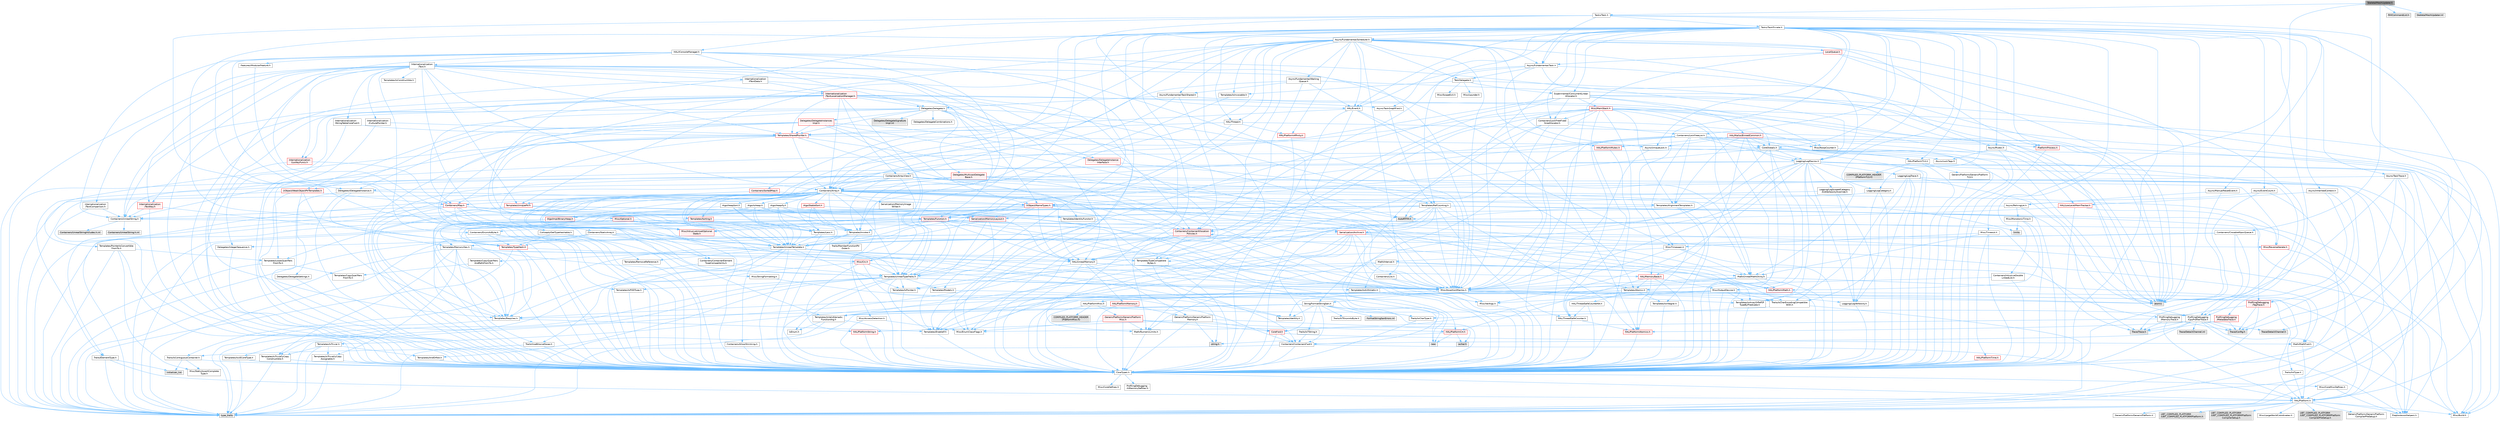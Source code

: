 digraph "SkeletalMeshUpdater.h"
{
 // INTERACTIVE_SVG=YES
 // LATEX_PDF_SIZE
  bgcolor="transparent";
  edge [fontname=Helvetica,fontsize=10,labelfontname=Helvetica,labelfontsize=10];
  node [fontname=Helvetica,fontsize=10,shape=box,height=0.2,width=0.4];
  Node1 [id="Node000001",label="SkeletalMeshUpdater.h",height=0.2,width=0.4,color="gray40", fillcolor="grey60", style="filled", fontcolor="black",tooltip=" "];
  Node1 -> Node2 [id="edge1_Node000001_Node000002",color="steelblue1",style="solid",tooltip=" "];
  Node2 [id="Node000002",label="Containers/ClosableMpscQueue.h",height=0.2,width=0.4,color="grey40", fillcolor="white", style="filled",URL="$d6/dc5/ClosableMpscQueue_8h.html",tooltip=" "];
  Node2 -> Node3 [id="edge2_Node000002_Node000003",color="steelblue1",style="solid",tooltip=" "];
  Node3 [id="Node000003",label="CoreTypes.h",height=0.2,width=0.4,color="grey40", fillcolor="white", style="filled",URL="$dc/dec/CoreTypes_8h.html",tooltip=" "];
  Node3 -> Node4 [id="edge3_Node000003_Node000004",color="steelblue1",style="solid",tooltip=" "];
  Node4 [id="Node000004",label="HAL/Platform.h",height=0.2,width=0.4,color="grey40", fillcolor="white", style="filled",URL="$d9/dd0/Platform_8h.html",tooltip=" "];
  Node4 -> Node5 [id="edge4_Node000004_Node000005",color="steelblue1",style="solid",tooltip=" "];
  Node5 [id="Node000005",label="Misc/Build.h",height=0.2,width=0.4,color="grey40", fillcolor="white", style="filled",URL="$d3/dbb/Build_8h.html",tooltip=" "];
  Node4 -> Node6 [id="edge5_Node000004_Node000006",color="steelblue1",style="solid",tooltip=" "];
  Node6 [id="Node000006",label="Misc/LargeWorldCoordinates.h",height=0.2,width=0.4,color="grey40", fillcolor="white", style="filled",URL="$d2/dcb/LargeWorldCoordinates_8h.html",tooltip=" "];
  Node4 -> Node7 [id="edge6_Node000004_Node000007",color="steelblue1",style="solid",tooltip=" "];
  Node7 [id="Node000007",label="type_traits",height=0.2,width=0.4,color="grey60", fillcolor="#E0E0E0", style="filled",tooltip=" "];
  Node4 -> Node8 [id="edge7_Node000004_Node000008",color="steelblue1",style="solid",tooltip=" "];
  Node8 [id="Node000008",label="PreprocessorHelpers.h",height=0.2,width=0.4,color="grey40", fillcolor="white", style="filled",URL="$db/ddb/PreprocessorHelpers_8h.html",tooltip=" "];
  Node4 -> Node9 [id="edge8_Node000004_Node000009",color="steelblue1",style="solid",tooltip=" "];
  Node9 [id="Node000009",label="UBT_COMPILED_PLATFORM\l/UBT_COMPILED_PLATFORMPlatform\lCompilerPreSetup.h",height=0.2,width=0.4,color="grey60", fillcolor="#E0E0E0", style="filled",tooltip=" "];
  Node4 -> Node10 [id="edge9_Node000004_Node000010",color="steelblue1",style="solid",tooltip=" "];
  Node10 [id="Node000010",label="GenericPlatform/GenericPlatform\lCompilerPreSetup.h",height=0.2,width=0.4,color="grey40", fillcolor="white", style="filled",URL="$d9/dc8/GenericPlatformCompilerPreSetup_8h.html",tooltip=" "];
  Node4 -> Node11 [id="edge10_Node000004_Node000011",color="steelblue1",style="solid",tooltip=" "];
  Node11 [id="Node000011",label="GenericPlatform/GenericPlatform.h",height=0.2,width=0.4,color="grey40", fillcolor="white", style="filled",URL="$d6/d84/GenericPlatform_8h.html",tooltip=" "];
  Node4 -> Node12 [id="edge11_Node000004_Node000012",color="steelblue1",style="solid",tooltip=" "];
  Node12 [id="Node000012",label="UBT_COMPILED_PLATFORM\l/UBT_COMPILED_PLATFORMPlatform.h",height=0.2,width=0.4,color="grey60", fillcolor="#E0E0E0", style="filled",tooltip=" "];
  Node4 -> Node13 [id="edge12_Node000004_Node000013",color="steelblue1",style="solid",tooltip=" "];
  Node13 [id="Node000013",label="UBT_COMPILED_PLATFORM\l/UBT_COMPILED_PLATFORMPlatform\lCompilerSetup.h",height=0.2,width=0.4,color="grey60", fillcolor="#E0E0E0", style="filled",tooltip=" "];
  Node3 -> Node14 [id="edge13_Node000003_Node000014",color="steelblue1",style="solid",tooltip=" "];
  Node14 [id="Node000014",label="ProfilingDebugging\l/UMemoryDefines.h",height=0.2,width=0.4,color="grey40", fillcolor="white", style="filled",URL="$d2/da2/UMemoryDefines_8h.html",tooltip=" "];
  Node3 -> Node15 [id="edge14_Node000003_Node000015",color="steelblue1",style="solid",tooltip=" "];
  Node15 [id="Node000015",label="Misc/CoreMiscDefines.h",height=0.2,width=0.4,color="grey40", fillcolor="white", style="filled",URL="$da/d38/CoreMiscDefines_8h.html",tooltip=" "];
  Node15 -> Node4 [id="edge15_Node000015_Node000004",color="steelblue1",style="solid",tooltip=" "];
  Node15 -> Node8 [id="edge16_Node000015_Node000008",color="steelblue1",style="solid",tooltip=" "];
  Node3 -> Node16 [id="edge17_Node000003_Node000016",color="steelblue1",style="solid",tooltip=" "];
  Node16 [id="Node000016",label="Misc/CoreDefines.h",height=0.2,width=0.4,color="grey40", fillcolor="white", style="filled",URL="$d3/dd2/CoreDefines_8h.html",tooltip=" "];
  Node2 -> Node17 [id="edge18_Node000002_Node000017",color="steelblue1",style="solid",tooltip=" "];
  Node17 [id="Node000017",label="Templates/TypeCompatible\lBytes.h",height=0.2,width=0.4,color="grey40", fillcolor="white", style="filled",URL="$df/d0a/TypeCompatibleBytes_8h.html",tooltip=" "];
  Node17 -> Node3 [id="edge19_Node000017_Node000003",color="steelblue1",style="solid",tooltip=" "];
  Node17 -> Node18 [id="edge20_Node000017_Node000018",color="steelblue1",style="solid",tooltip=" "];
  Node18 [id="Node000018",label="string.h",height=0.2,width=0.4,color="grey60", fillcolor="#E0E0E0", style="filled",tooltip=" "];
  Node17 -> Node19 [id="edge21_Node000017_Node000019",color="steelblue1",style="solid",tooltip=" "];
  Node19 [id="Node000019",label="new",height=0.2,width=0.4,color="grey60", fillcolor="#E0E0E0", style="filled",tooltip=" "];
  Node17 -> Node7 [id="edge22_Node000017_Node000007",color="steelblue1",style="solid",tooltip=" "];
  Node2 -> Node20 [id="edge23_Node000002_Node000020",color="steelblue1",style="solid",tooltip=" "];
  Node20 [id="Node000020",label="Templates/UnrealTemplate.h",height=0.2,width=0.4,color="grey40", fillcolor="white", style="filled",URL="$d4/d24/UnrealTemplate_8h.html",tooltip=" "];
  Node20 -> Node3 [id="edge24_Node000020_Node000003",color="steelblue1",style="solid",tooltip=" "];
  Node20 -> Node21 [id="edge25_Node000020_Node000021",color="steelblue1",style="solid",tooltip=" "];
  Node21 [id="Node000021",label="Templates/IsPointer.h",height=0.2,width=0.4,color="grey40", fillcolor="white", style="filled",URL="$d7/d05/IsPointer_8h.html",tooltip=" "];
  Node21 -> Node3 [id="edge26_Node000021_Node000003",color="steelblue1",style="solid",tooltip=" "];
  Node20 -> Node22 [id="edge27_Node000020_Node000022",color="steelblue1",style="solid",tooltip=" "];
  Node22 [id="Node000022",label="HAL/UnrealMemory.h",height=0.2,width=0.4,color="grey40", fillcolor="white", style="filled",URL="$d9/d96/UnrealMemory_8h.html",tooltip=" "];
  Node22 -> Node3 [id="edge28_Node000022_Node000003",color="steelblue1",style="solid",tooltip=" "];
  Node22 -> Node23 [id="edge29_Node000022_Node000023",color="steelblue1",style="solid",tooltip=" "];
  Node23 [id="Node000023",label="GenericPlatform/GenericPlatform\lMemory.h",height=0.2,width=0.4,color="grey40", fillcolor="white", style="filled",URL="$dd/d22/GenericPlatformMemory_8h.html",tooltip=" "];
  Node23 -> Node24 [id="edge30_Node000023_Node000024",color="steelblue1",style="solid",tooltip=" "];
  Node24 [id="Node000024",label="CoreFwd.h",height=0.2,width=0.4,color="red", fillcolor="#FFF0F0", style="filled",URL="$d1/d1e/CoreFwd_8h.html",tooltip=" "];
  Node24 -> Node3 [id="edge31_Node000024_Node000003",color="steelblue1",style="solid",tooltip=" "];
  Node24 -> Node25 [id="edge32_Node000024_Node000025",color="steelblue1",style="solid",tooltip=" "];
  Node25 [id="Node000025",label="Containers/ContainersFwd.h",height=0.2,width=0.4,color="grey40", fillcolor="white", style="filled",URL="$d4/d0a/ContainersFwd_8h.html",tooltip=" "];
  Node25 -> Node4 [id="edge33_Node000025_Node000004",color="steelblue1",style="solid",tooltip=" "];
  Node25 -> Node3 [id="edge34_Node000025_Node000003",color="steelblue1",style="solid",tooltip=" "];
  Node25 -> Node26 [id="edge35_Node000025_Node000026",color="steelblue1",style="solid",tooltip=" "];
  Node26 [id="Node000026",label="Traits/IsContiguousContainer.h",height=0.2,width=0.4,color="grey40", fillcolor="white", style="filled",URL="$d5/d3c/IsContiguousContainer_8h.html",tooltip=" "];
  Node26 -> Node3 [id="edge36_Node000026_Node000003",color="steelblue1",style="solid",tooltip=" "];
  Node26 -> Node27 [id="edge37_Node000026_Node000027",color="steelblue1",style="solid",tooltip=" "];
  Node27 [id="Node000027",label="Misc/StaticAssertComplete\lType.h",height=0.2,width=0.4,color="grey40", fillcolor="white", style="filled",URL="$d5/d4e/StaticAssertCompleteType_8h.html",tooltip=" "];
  Node26 -> Node28 [id="edge38_Node000026_Node000028",color="steelblue1",style="solid",tooltip=" "];
  Node28 [id="Node000028",label="initializer_list",height=0.2,width=0.4,color="grey60", fillcolor="#E0E0E0", style="filled",tooltip=" "];
  Node24 -> Node29 [id="edge39_Node000024_Node000029",color="steelblue1",style="solid",tooltip=" "];
  Node29 [id="Node000029",label="Math/MathFwd.h",height=0.2,width=0.4,color="grey40", fillcolor="white", style="filled",URL="$d2/d10/MathFwd_8h.html",tooltip=" "];
  Node29 -> Node4 [id="edge40_Node000029_Node000004",color="steelblue1",style="solid",tooltip=" "];
  Node23 -> Node3 [id="edge41_Node000023_Node000003",color="steelblue1",style="solid",tooltip=" "];
  Node23 -> Node31 [id="edge42_Node000023_Node000031",color="steelblue1",style="solid",tooltip=" "];
  Node31 [id="Node000031",label="HAL/PlatformString.h",height=0.2,width=0.4,color="red", fillcolor="#FFF0F0", style="filled",URL="$db/db5/PlatformString_8h.html",tooltip=" "];
  Node31 -> Node3 [id="edge43_Node000031_Node000003",color="steelblue1",style="solid",tooltip=" "];
  Node23 -> Node18 [id="edge44_Node000023_Node000018",color="steelblue1",style="solid",tooltip=" "];
  Node23 -> Node33 [id="edge45_Node000023_Node000033",color="steelblue1",style="solid",tooltip=" "];
  Node33 [id="Node000033",label="wchar.h",height=0.2,width=0.4,color="grey60", fillcolor="#E0E0E0", style="filled",tooltip=" "];
  Node22 -> Node34 [id="edge46_Node000022_Node000034",color="steelblue1",style="solid",tooltip=" "];
  Node34 [id="Node000034",label="HAL/MemoryBase.h",height=0.2,width=0.4,color="red", fillcolor="#FFF0F0", style="filled",URL="$d6/d9f/MemoryBase_8h.html",tooltip=" "];
  Node34 -> Node3 [id="edge47_Node000034_Node000003",color="steelblue1",style="solid",tooltip=" "];
  Node34 -> Node35 [id="edge48_Node000034_Node000035",color="steelblue1",style="solid",tooltip=" "];
  Node35 [id="Node000035",label="HAL/PlatformAtomics.h",height=0.2,width=0.4,color="red", fillcolor="#FFF0F0", style="filled",URL="$d3/d36/PlatformAtomics_8h.html",tooltip=" "];
  Node35 -> Node3 [id="edge49_Node000035_Node000003",color="steelblue1",style="solid",tooltip=" "];
  Node34 -> Node38 [id="edge50_Node000034_Node000038",color="steelblue1",style="solid",tooltip=" "];
  Node38 [id="Node000038",label="HAL/PlatformCrt.h",height=0.2,width=0.4,color="red", fillcolor="#FFF0F0", style="filled",URL="$d8/d75/PlatformCrt_8h.html",tooltip=" "];
  Node38 -> Node19 [id="edge51_Node000038_Node000019",color="steelblue1",style="solid",tooltip=" "];
  Node38 -> Node33 [id="edge52_Node000038_Node000033",color="steelblue1",style="solid",tooltip=" "];
  Node38 -> Node18 [id="edge53_Node000038_Node000018",color="steelblue1",style="solid",tooltip=" "];
  Node34 -> Node77 [id="edge54_Node000034_Node000077",color="steelblue1",style="solid",tooltip=" "];
  Node77 [id="Node000077",label="Misc/OutputDevice.h",height=0.2,width=0.4,color="grey40", fillcolor="white", style="filled",URL="$d7/d32/OutputDevice_8h.html",tooltip=" "];
  Node77 -> Node24 [id="edge55_Node000077_Node000024",color="steelblue1",style="solid",tooltip=" "];
  Node77 -> Node3 [id="edge56_Node000077_Node000003",color="steelblue1",style="solid",tooltip=" "];
  Node77 -> Node78 [id="edge57_Node000077_Node000078",color="steelblue1",style="solid",tooltip=" "];
  Node78 [id="Node000078",label="Logging/LogVerbosity.h",height=0.2,width=0.4,color="grey40", fillcolor="white", style="filled",URL="$d2/d8f/LogVerbosity_8h.html",tooltip=" "];
  Node78 -> Node3 [id="edge58_Node000078_Node000003",color="steelblue1",style="solid",tooltip=" "];
  Node77 -> Node69 [id="edge59_Node000077_Node000069",color="steelblue1",style="solid",tooltip=" "];
  Node69 [id="Node000069",label="Misc/VarArgs.h",height=0.2,width=0.4,color="grey40", fillcolor="white", style="filled",URL="$d5/d6f/VarArgs_8h.html",tooltip=" "];
  Node69 -> Node3 [id="edge60_Node000069_Node000003",color="steelblue1",style="solid",tooltip=" "];
  Node77 -> Node64 [id="edge61_Node000077_Node000064",color="steelblue1",style="solid",tooltip=" "];
  Node64 [id="Node000064",label="Templates/IsArrayOrRefOf\lTypeByPredicate.h",height=0.2,width=0.4,color="grey40", fillcolor="white", style="filled",URL="$d6/da1/IsArrayOrRefOfTypeByPredicate_8h.html",tooltip=" "];
  Node64 -> Node3 [id="edge62_Node000064_Node000003",color="steelblue1",style="solid",tooltip=" "];
  Node77 -> Node65 [id="edge63_Node000077_Node000065",color="steelblue1",style="solid",tooltip=" "];
  Node65 [id="Node000065",label="Templates/IsValidVariadic\lFunctionArg.h",height=0.2,width=0.4,color="grey40", fillcolor="white", style="filled",URL="$d0/dc8/IsValidVariadicFunctionArg_8h.html",tooltip=" "];
  Node65 -> Node3 [id="edge64_Node000065_Node000003",color="steelblue1",style="solid",tooltip=" "];
  Node65 -> Node66 [id="edge65_Node000065_Node000066",color="steelblue1",style="solid",tooltip=" "];
  Node66 [id="Node000066",label="IsEnum.h",height=0.2,width=0.4,color="grey40", fillcolor="white", style="filled",URL="$d4/de5/IsEnum_8h.html",tooltip=" "];
  Node65 -> Node7 [id="edge66_Node000065_Node000007",color="steelblue1",style="solid",tooltip=" "];
  Node77 -> Node67 [id="edge67_Node000077_Node000067",color="steelblue1",style="solid",tooltip=" "];
  Node67 [id="Node000067",label="Traits/IsCharEncodingCompatible\lWith.h",height=0.2,width=0.4,color="grey40", fillcolor="white", style="filled",URL="$df/dd1/IsCharEncodingCompatibleWith_8h.html",tooltip=" "];
  Node67 -> Node7 [id="edge68_Node000067_Node000007",color="steelblue1",style="solid",tooltip=" "];
  Node67 -> Node68 [id="edge69_Node000067_Node000068",color="steelblue1",style="solid",tooltip=" "];
  Node68 [id="Node000068",label="Traits/IsCharType.h",height=0.2,width=0.4,color="grey40", fillcolor="white", style="filled",URL="$db/d51/IsCharType_8h.html",tooltip=" "];
  Node68 -> Node3 [id="edge70_Node000068_Node000003",color="steelblue1",style="solid",tooltip=" "];
  Node34 -> Node79 [id="edge71_Node000034_Node000079",color="steelblue1",style="solid",tooltip=" "];
  Node79 [id="Node000079",label="Templates/Atomic.h",height=0.2,width=0.4,color="grey40", fillcolor="white", style="filled",URL="$d3/d91/Atomic_8h.html",tooltip=" "];
  Node79 -> Node80 [id="edge72_Node000079_Node000080",color="steelblue1",style="solid",tooltip=" "];
  Node80 [id="Node000080",label="HAL/ThreadSafeCounter.h",height=0.2,width=0.4,color="grey40", fillcolor="white", style="filled",URL="$dc/dc9/ThreadSafeCounter_8h.html",tooltip=" "];
  Node80 -> Node3 [id="edge73_Node000080_Node000003",color="steelblue1",style="solid",tooltip=" "];
  Node80 -> Node35 [id="edge74_Node000080_Node000035",color="steelblue1",style="solid",tooltip=" "];
  Node79 -> Node81 [id="edge75_Node000079_Node000081",color="steelblue1",style="solid",tooltip=" "];
  Node81 [id="Node000081",label="HAL/ThreadSafeCounter64.h",height=0.2,width=0.4,color="grey40", fillcolor="white", style="filled",URL="$d0/d12/ThreadSafeCounter64_8h.html",tooltip=" "];
  Node81 -> Node3 [id="edge76_Node000081_Node000003",color="steelblue1",style="solid",tooltip=" "];
  Node81 -> Node80 [id="edge77_Node000081_Node000080",color="steelblue1",style="solid",tooltip=" "];
  Node79 -> Node82 [id="edge78_Node000079_Node000082",color="steelblue1",style="solid",tooltip=" "];
  Node82 [id="Node000082",label="Templates/IsIntegral.h",height=0.2,width=0.4,color="grey40", fillcolor="white", style="filled",URL="$da/d64/IsIntegral_8h.html",tooltip=" "];
  Node82 -> Node3 [id="edge79_Node000082_Node000003",color="steelblue1",style="solid",tooltip=" "];
  Node79 -> Node83 [id="edge80_Node000079_Node000083",color="steelblue1",style="solid",tooltip=" "];
  Node83 [id="Node000083",label="Templates/IsTrivial.h",height=0.2,width=0.4,color="grey40", fillcolor="white", style="filled",URL="$da/d4c/IsTrivial_8h.html",tooltip=" "];
  Node83 -> Node84 [id="edge81_Node000083_Node000084",color="steelblue1",style="solid",tooltip=" "];
  Node84 [id="Node000084",label="Templates/AndOrNot.h",height=0.2,width=0.4,color="grey40", fillcolor="white", style="filled",URL="$db/d0a/AndOrNot_8h.html",tooltip=" "];
  Node84 -> Node3 [id="edge82_Node000084_Node000003",color="steelblue1",style="solid",tooltip=" "];
  Node83 -> Node85 [id="edge83_Node000083_Node000085",color="steelblue1",style="solid",tooltip=" "];
  Node85 [id="Node000085",label="Templates/IsTriviallyCopy\lConstructible.h",height=0.2,width=0.4,color="grey40", fillcolor="white", style="filled",URL="$d3/d78/IsTriviallyCopyConstructible_8h.html",tooltip=" "];
  Node85 -> Node3 [id="edge84_Node000085_Node000003",color="steelblue1",style="solid",tooltip=" "];
  Node85 -> Node7 [id="edge85_Node000085_Node000007",color="steelblue1",style="solid",tooltip=" "];
  Node83 -> Node86 [id="edge86_Node000083_Node000086",color="steelblue1",style="solid",tooltip=" "];
  Node86 [id="Node000086",label="Templates/IsTriviallyCopy\lAssignable.h",height=0.2,width=0.4,color="grey40", fillcolor="white", style="filled",URL="$d2/df2/IsTriviallyCopyAssignable_8h.html",tooltip=" "];
  Node86 -> Node3 [id="edge87_Node000086_Node000003",color="steelblue1",style="solid",tooltip=" "];
  Node86 -> Node7 [id="edge88_Node000086_Node000007",color="steelblue1",style="solid",tooltip=" "];
  Node83 -> Node7 [id="edge89_Node000083_Node000007",color="steelblue1",style="solid",tooltip=" "];
  Node79 -> Node87 [id="edge90_Node000079_Node000087",color="steelblue1",style="solid",tooltip=" "];
  Node87 [id="Node000087",label="Traits/IntType.h",height=0.2,width=0.4,color="grey40", fillcolor="white", style="filled",URL="$d7/deb/IntType_8h.html",tooltip=" "];
  Node87 -> Node4 [id="edge91_Node000087_Node000004",color="steelblue1",style="solid",tooltip=" "];
  Node79 -> Node76 [id="edge92_Node000079_Node000076",color="steelblue1",style="solid",tooltip=" "];
  Node76 [id="Node000076",label="atomic",height=0.2,width=0.4,color="grey60", fillcolor="#E0E0E0", style="filled",tooltip=" "];
  Node22 -> Node88 [id="edge93_Node000022_Node000088",color="steelblue1",style="solid",tooltip=" "];
  Node88 [id="Node000088",label="HAL/PlatformMemory.h",height=0.2,width=0.4,color="red", fillcolor="#FFF0F0", style="filled",URL="$de/d68/PlatformMemory_8h.html",tooltip=" "];
  Node88 -> Node3 [id="edge94_Node000088_Node000003",color="steelblue1",style="solid",tooltip=" "];
  Node88 -> Node23 [id="edge95_Node000088_Node000023",color="steelblue1",style="solid",tooltip=" "];
  Node22 -> Node90 [id="edge96_Node000022_Node000090",color="steelblue1",style="solid",tooltip=" "];
  Node90 [id="Node000090",label="ProfilingDebugging\l/MemoryTrace.h",height=0.2,width=0.4,color="grey40", fillcolor="white", style="filled",URL="$da/dd7/MemoryTrace_8h.html",tooltip=" "];
  Node90 -> Node4 [id="edge97_Node000090_Node000004",color="steelblue1",style="solid",tooltip=" "];
  Node90 -> Node54 [id="edge98_Node000090_Node000054",color="steelblue1",style="solid",tooltip=" "];
  Node54 [id="Node000054",label="Misc/EnumClassFlags.h",height=0.2,width=0.4,color="grey40", fillcolor="white", style="filled",URL="$d8/de7/EnumClassFlags_8h.html",tooltip=" "];
  Node90 -> Node59 [id="edge99_Node000090_Node000059",color="steelblue1",style="solid",tooltip=" "];
  Node59 [id="Node000059",label="Trace/Config.h",height=0.2,width=0.4,color="grey60", fillcolor="#E0E0E0", style="filled",tooltip=" "];
  Node90 -> Node62 [id="edge100_Node000090_Node000062",color="steelblue1",style="solid",tooltip=" "];
  Node62 [id="Node000062",label="Trace/Trace.h",height=0.2,width=0.4,color="grey60", fillcolor="#E0E0E0", style="filled",tooltip=" "];
  Node22 -> Node21 [id="edge101_Node000022_Node000021",color="steelblue1",style="solid",tooltip=" "];
  Node20 -> Node91 [id="edge102_Node000020_Node000091",color="steelblue1",style="solid",tooltip=" "];
  Node91 [id="Node000091",label="Templates/CopyQualifiers\lAndRefsFromTo.h",height=0.2,width=0.4,color="grey40", fillcolor="white", style="filled",URL="$d3/db3/CopyQualifiersAndRefsFromTo_8h.html",tooltip=" "];
  Node91 -> Node92 [id="edge103_Node000091_Node000092",color="steelblue1",style="solid",tooltip=" "];
  Node92 [id="Node000092",label="Templates/CopyQualifiers\lFromTo.h",height=0.2,width=0.4,color="grey40", fillcolor="white", style="filled",URL="$d5/db4/CopyQualifiersFromTo_8h.html",tooltip=" "];
  Node20 -> Node93 [id="edge104_Node000020_Node000093",color="steelblue1",style="solid",tooltip=" "];
  Node93 [id="Node000093",label="Templates/UnrealTypeTraits.h",height=0.2,width=0.4,color="grey40", fillcolor="white", style="filled",URL="$d2/d2d/UnrealTypeTraits_8h.html",tooltip=" "];
  Node93 -> Node3 [id="edge105_Node000093_Node000003",color="steelblue1",style="solid",tooltip=" "];
  Node93 -> Node21 [id="edge106_Node000093_Node000021",color="steelblue1",style="solid",tooltip=" "];
  Node93 -> Node46 [id="edge107_Node000093_Node000046",color="steelblue1",style="solid",tooltip=" "];
  Node46 [id="Node000046",label="Misc/AssertionMacros.h",height=0.2,width=0.4,color="grey40", fillcolor="white", style="filled",URL="$d0/dfa/AssertionMacros_8h.html",tooltip=" "];
  Node46 -> Node3 [id="edge108_Node000046_Node000003",color="steelblue1",style="solid",tooltip=" "];
  Node46 -> Node4 [id="edge109_Node000046_Node000004",color="steelblue1",style="solid",tooltip=" "];
  Node46 -> Node47 [id="edge110_Node000046_Node000047",color="steelblue1",style="solid",tooltip=" "];
  Node47 [id="Node000047",label="HAL/PlatformMisc.h",height=0.2,width=0.4,color="grey40", fillcolor="white", style="filled",URL="$d0/df5/PlatformMisc_8h.html",tooltip=" "];
  Node47 -> Node3 [id="edge111_Node000047_Node000003",color="steelblue1",style="solid",tooltip=" "];
  Node47 -> Node48 [id="edge112_Node000047_Node000048",color="steelblue1",style="solid",tooltip=" "];
  Node48 [id="Node000048",label="GenericPlatform/GenericPlatform\lMisc.h",height=0.2,width=0.4,color="red", fillcolor="#FFF0F0", style="filled",URL="$db/d9a/GenericPlatformMisc_8h.html",tooltip=" "];
  Node48 -> Node24 [id="edge113_Node000048_Node000024",color="steelblue1",style="solid",tooltip=" "];
  Node48 -> Node3 [id="edge114_Node000048_Node000003",color="steelblue1",style="solid",tooltip=" "];
  Node48 -> Node38 [id="edge115_Node000048_Node000038",color="steelblue1",style="solid",tooltip=" "];
  Node48 -> Node52 [id="edge116_Node000048_Node000052",color="steelblue1",style="solid",tooltip=" "];
  Node52 [id="Node000052",label="Math/NumericLimits.h",height=0.2,width=0.4,color="grey40", fillcolor="white", style="filled",URL="$df/d1b/NumericLimits_8h.html",tooltip=" "];
  Node52 -> Node3 [id="edge117_Node000052_Node000003",color="steelblue1",style="solid",tooltip=" "];
  Node48 -> Node54 [id="edge118_Node000048_Node000054",color="steelblue1",style="solid",tooltip=" "];
  Node47 -> Node57 [id="edge119_Node000047_Node000057",color="steelblue1",style="solid",tooltip=" "];
  Node57 [id="Node000057",label="COMPILED_PLATFORM_HEADER\l(PlatformMisc.h)",height=0.2,width=0.4,color="grey60", fillcolor="#E0E0E0", style="filled",tooltip=" "];
  Node47 -> Node58 [id="edge120_Node000047_Node000058",color="steelblue1",style="solid",tooltip=" "];
  Node58 [id="Node000058",label="ProfilingDebugging\l/CpuProfilerTrace.h",height=0.2,width=0.4,color="grey40", fillcolor="white", style="filled",URL="$da/dcb/CpuProfilerTrace_8h.html",tooltip=" "];
  Node58 -> Node3 [id="edge121_Node000058_Node000003",color="steelblue1",style="solid",tooltip=" "];
  Node58 -> Node25 [id="edge122_Node000058_Node000025",color="steelblue1",style="solid",tooltip=" "];
  Node58 -> Node35 [id="edge123_Node000058_Node000035",color="steelblue1",style="solid",tooltip=" "];
  Node58 -> Node8 [id="edge124_Node000058_Node000008",color="steelblue1",style="solid",tooltip=" "];
  Node58 -> Node5 [id="edge125_Node000058_Node000005",color="steelblue1",style="solid",tooltip=" "];
  Node58 -> Node59 [id="edge126_Node000058_Node000059",color="steelblue1",style="solid",tooltip=" "];
  Node58 -> Node60 [id="edge127_Node000058_Node000060",color="steelblue1",style="solid",tooltip=" "];
  Node60 [id="Node000060",label="Trace/Detail/Channel.h",height=0.2,width=0.4,color="grey60", fillcolor="#E0E0E0", style="filled",tooltip=" "];
  Node58 -> Node61 [id="edge128_Node000058_Node000061",color="steelblue1",style="solid",tooltip=" "];
  Node61 [id="Node000061",label="Trace/Detail/Channel.inl",height=0.2,width=0.4,color="grey60", fillcolor="#E0E0E0", style="filled",tooltip=" "];
  Node58 -> Node62 [id="edge129_Node000058_Node000062",color="steelblue1",style="solid",tooltip=" "];
  Node46 -> Node8 [id="edge130_Node000046_Node000008",color="steelblue1",style="solid",tooltip=" "];
  Node46 -> Node63 [id="edge131_Node000046_Node000063",color="steelblue1",style="solid",tooltip=" "];
  Node63 [id="Node000063",label="Templates/EnableIf.h",height=0.2,width=0.4,color="grey40", fillcolor="white", style="filled",URL="$d7/d60/EnableIf_8h.html",tooltip=" "];
  Node63 -> Node3 [id="edge132_Node000063_Node000003",color="steelblue1",style="solid",tooltip=" "];
  Node46 -> Node64 [id="edge133_Node000046_Node000064",color="steelblue1",style="solid",tooltip=" "];
  Node46 -> Node65 [id="edge134_Node000046_Node000065",color="steelblue1",style="solid",tooltip=" "];
  Node46 -> Node67 [id="edge135_Node000046_Node000067",color="steelblue1",style="solid",tooltip=" "];
  Node46 -> Node69 [id="edge136_Node000046_Node000069",color="steelblue1",style="solid",tooltip=" "];
  Node46 -> Node70 [id="edge137_Node000046_Node000070",color="steelblue1",style="solid",tooltip=" "];
  Node70 [id="Node000070",label="String/FormatStringSan.h",height=0.2,width=0.4,color="grey40", fillcolor="white", style="filled",URL="$d3/d8b/FormatStringSan_8h.html",tooltip=" "];
  Node70 -> Node7 [id="edge138_Node000070_Node000007",color="steelblue1",style="solid",tooltip=" "];
  Node70 -> Node3 [id="edge139_Node000070_Node000003",color="steelblue1",style="solid",tooltip=" "];
  Node70 -> Node71 [id="edge140_Node000070_Node000071",color="steelblue1",style="solid",tooltip=" "];
  Node71 [id="Node000071",label="Templates/Requires.h",height=0.2,width=0.4,color="grey40", fillcolor="white", style="filled",URL="$dc/d96/Requires_8h.html",tooltip=" "];
  Node71 -> Node63 [id="edge141_Node000071_Node000063",color="steelblue1",style="solid",tooltip=" "];
  Node71 -> Node7 [id="edge142_Node000071_Node000007",color="steelblue1",style="solid",tooltip=" "];
  Node70 -> Node72 [id="edge143_Node000070_Node000072",color="steelblue1",style="solid",tooltip=" "];
  Node72 [id="Node000072",label="Templates/Identity.h",height=0.2,width=0.4,color="grey40", fillcolor="white", style="filled",URL="$d0/dd5/Identity_8h.html",tooltip=" "];
  Node70 -> Node65 [id="edge144_Node000070_Node000065",color="steelblue1",style="solid",tooltip=" "];
  Node70 -> Node68 [id="edge145_Node000070_Node000068",color="steelblue1",style="solid",tooltip=" "];
  Node70 -> Node73 [id="edge146_Node000070_Node000073",color="steelblue1",style="solid",tooltip=" "];
  Node73 [id="Node000073",label="Traits/IsTEnumAsByte.h",height=0.2,width=0.4,color="grey40", fillcolor="white", style="filled",URL="$d1/de6/IsTEnumAsByte_8h.html",tooltip=" "];
  Node70 -> Node74 [id="edge147_Node000070_Node000074",color="steelblue1",style="solid",tooltip=" "];
  Node74 [id="Node000074",label="Traits/IsTString.h",height=0.2,width=0.4,color="grey40", fillcolor="white", style="filled",URL="$d0/df8/IsTString_8h.html",tooltip=" "];
  Node74 -> Node25 [id="edge148_Node000074_Node000025",color="steelblue1",style="solid",tooltip=" "];
  Node70 -> Node25 [id="edge149_Node000070_Node000025",color="steelblue1",style="solid",tooltip=" "];
  Node70 -> Node75 [id="edge150_Node000070_Node000075",color="steelblue1",style="solid",tooltip=" "];
  Node75 [id="Node000075",label="FormatStringSanErrors.inl",height=0.2,width=0.4,color="grey60", fillcolor="#E0E0E0", style="filled",tooltip=" "];
  Node46 -> Node76 [id="edge151_Node000046_Node000076",color="steelblue1",style="solid",tooltip=" "];
  Node93 -> Node84 [id="edge152_Node000093_Node000084",color="steelblue1",style="solid",tooltip=" "];
  Node93 -> Node63 [id="edge153_Node000093_Node000063",color="steelblue1",style="solid",tooltip=" "];
  Node93 -> Node94 [id="edge154_Node000093_Node000094",color="steelblue1",style="solid",tooltip=" "];
  Node94 [id="Node000094",label="Templates/IsArithmetic.h",height=0.2,width=0.4,color="grey40", fillcolor="white", style="filled",URL="$d2/d5d/IsArithmetic_8h.html",tooltip=" "];
  Node94 -> Node3 [id="edge155_Node000094_Node000003",color="steelblue1",style="solid",tooltip=" "];
  Node93 -> Node66 [id="edge156_Node000093_Node000066",color="steelblue1",style="solid",tooltip=" "];
  Node93 -> Node95 [id="edge157_Node000093_Node000095",color="steelblue1",style="solid",tooltip=" "];
  Node95 [id="Node000095",label="Templates/Models.h",height=0.2,width=0.4,color="grey40", fillcolor="white", style="filled",URL="$d3/d0c/Models_8h.html",tooltip=" "];
  Node95 -> Node72 [id="edge158_Node000095_Node000072",color="steelblue1",style="solid",tooltip=" "];
  Node93 -> Node96 [id="edge159_Node000093_Node000096",color="steelblue1",style="solid",tooltip=" "];
  Node96 [id="Node000096",label="Templates/IsPODType.h",height=0.2,width=0.4,color="grey40", fillcolor="white", style="filled",URL="$d7/db1/IsPODType_8h.html",tooltip=" "];
  Node96 -> Node3 [id="edge160_Node000096_Node000003",color="steelblue1",style="solid",tooltip=" "];
  Node93 -> Node97 [id="edge161_Node000093_Node000097",color="steelblue1",style="solid",tooltip=" "];
  Node97 [id="Node000097",label="Templates/IsUECoreType.h",height=0.2,width=0.4,color="grey40", fillcolor="white", style="filled",URL="$d1/db8/IsUECoreType_8h.html",tooltip=" "];
  Node97 -> Node3 [id="edge162_Node000097_Node000003",color="steelblue1",style="solid",tooltip=" "];
  Node97 -> Node7 [id="edge163_Node000097_Node000007",color="steelblue1",style="solid",tooltip=" "];
  Node93 -> Node85 [id="edge164_Node000093_Node000085",color="steelblue1",style="solid",tooltip=" "];
  Node20 -> Node98 [id="edge165_Node000020_Node000098",color="steelblue1",style="solid",tooltip=" "];
  Node98 [id="Node000098",label="Templates/RemoveReference.h",height=0.2,width=0.4,color="grey40", fillcolor="white", style="filled",URL="$da/dbe/RemoveReference_8h.html",tooltip=" "];
  Node98 -> Node3 [id="edge166_Node000098_Node000003",color="steelblue1",style="solid",tooltip=" "];
  Node20 -> Node71 [id="edge167_Node000020_Node000071",color="steelblue1",style="solid",tooltip=" "];
  Node20 -> Node17 [id="edge168_Node000020_Node000017",color="steelblue1",style="solid",tooltip=" "];
  Node20 -> Node72 [id="edge169_Node000020_Node000072",color="steelblue1",style="solid",tooltip=" "];
  Node20 -> Node26 [id="edge170_Node000020_Node000026",color="steelblue1",style="solid",tooltip=" "];
  Node20 -> Node99 [id="edge171_Node000020_Node000099",color="steelblue1",style="solid",tooltip=" "];
  Node99 [id="Node000099",label="Traits/UseBitwiseSwap.h",height=0.2,width=0.4,color="grey40", fillcolor="white", style="filled",URL="$db/df3/UseBitwiseSwap_8h.html",tooltip=" "];
  Node99 -> Node3 [id="edge172_Node000099_Node000003",color="steelblue1",style="solid",tooltip=" "];
  Node99 -> Node7 [id="edge173_Node000099_Node000007",color="steelblue1",style="solid",tooltip=" "];
  Node20 -> Node7 [id="edge174_Node000020_Node000007",color="steelblue1",style="solid",tooltip=" "];
  Node2 -> Node76 [id="edge175_Node000002_Node000076",color="steelblue1",style="solid",tooltip=" "];
  Node1 -> Node100 [id="edge176_Node000001_Node000100",color="steelblue1",style="solid",tooltip=" "];
  Node100 [id="Node000100",label="Containers/IntrusiveDouble\lLinkedList.h",height=0.2,width=0.4,color="grey40", fillcolor="white", style="filled",URL="$dc/d3e/IntrusiveDoubleLinkedList_8h.html",tooltip=" "];
  Node100 -> Node3 [id="edge177_Node000100_Node000003",color="steelblue1",style="solid",tooltip=" "];
  Node100 -> Node46 [id="edge178_Node000100_Node000046",color="steelblue1",style="solid",tooltip=" "];
  Node1 -> Node101 [id="edge179_Node000001_Node000101",color="steelblue1",style="solid",tooltip=" "];
  Node101 [id="Node000101",label="Tasks/Task.h",height=0.2,width=0.4,color="grey40", fillcolor="white", style="filled",URL="$db/d0e/Tasks_2Task_8h.html",tooltip=" "];
  Node101 -> Node102 [id="edge180_Node000101_Node000102",color="steelblue1",style="solid",tooltip=" "];
  Node102 [id="Node000102",label="Tasks/TaskPrivate.h",height=0.2,width=0.4,color="grey40", fillcolor="white", style="filled",URL="$d0/d89/TaskPrivate_8h.html",tooltip=" "];
  Node102 -> Node103 [id="edge181_Node000102_Node000103",color="steelblue1",style="solid",tooltip=" "];
  Node103 [id="Node000103",label="Async/EventCount.h",height=0.2,width=0.4,color="grey40", fillcolor="white", style="filled",URL="$d7/d68/EventCount_8h.html",tooltip=" "];
  Node103 -> Node104 [id="edge182_Node000103_Node000104",color="steelblue1",style="solid",tooltip=" "];
  Node104 [id="Node000104",label="Async/ParkingLot.h",height=0.2,width=0.4,color="grey40", fillcolor="white", style="filled",URL="$da/d51/ParkingLot_8h.html",tooltip=" "];
  Node104 -> Node3 [id="edge183_Node000104_Node000003",color="steelblue1",style="solid",tooltip=" "];
  Node104 -> Node105 [id="edge184_Node000104_Node000105",color="steelblue1",style="solid",tooltip=" "];
  Node105 [id="Node000105",label="Misc/MonotonicTime.h",height=0.2,width=0.4,color="grey40", fillcolor="white", style="filled",URL="$df/da5/MonotonicTime_8h.html",tooltip=" "];
  Node105 -> Node3 [id="edge185_Node000105_Node000003",color="steelblue1",style="solid",tooltip=" "];
  Node105 -> Node106 [id="edge186_Node000105_Node000106",color="steelblue1",style="solid",tooltip=" "];
  Node106 [id="Node000106",label="HAL/PlatformMath.h",height=0.2,width=0.4,color="red", fillcolor="#FFF0F0", style="filled",URL="$dc/d53/PlatformMath_8h.html",tooltip=" "];
  Node106 -> Node3 [id="edge187_Node000106_Node000003",color="steelblue1",style="solid",tooltip=" "];
  Node105 -> Node112 [id="edge188_Node000105_Node000112",color="steelblue1",style="solid",tooltip=" "];
  Node112 [id="Node000112",label="limits",height=0.2,width=0.4,color="grey60", fillcolor="#E0E0E0", style="filled",tooltip=" "];
  Node104 -> Node114 [id="edge189_Node000104_Node000114",color="steelblue1",style="solid",tooltip=" "];
  Node114 [id="Node000114",label="Templates/Function.h",height=0.2,width=0.4,color="red", fillcolor="#FFF0F0", style="filled",URL="$df/df5/Function_8h.html",tooltip=" "];
  Node114 -> Node3 [id="edge190_Node000114_Node000003",color="steelblue1",style="solid",tooltip=" "];
  Node114 -> Node46 [id="edge191_Node000114_Node000046",color="steelblue1",style="solid",tooltip=" "];
  Node114 -> Node115 [id="edge192_Node000114_Node000115",color="steelblue1",style="solid",tooltip=" "];
  Node115 [id="Node000115",label="Misc/IntrusiveUnsetOptional\lState.h",height=0.2,width=0.4,color="red", fillcolor="#FFF0F0", style="filled",URL="$d2/d0a/IntrusiveUnsetOptionalState_8h.html",tooltip=" "];
  Node114 -> Node22 [id="edge193_Node000114_Node000022",color="steelblue1",style="solid",tooltip=" "];
  Node114 -> Node93 [id="edge194_Node000114_Node000093",color="steelblue1",style="solid",tooltip=" "];
  Node114 -> Node118 [id="edge195_Node000114_Node000118",color="steelblue1",style="solid",tooltip=" "];
  Node118 [id="Node000118",label="Templates/Invoke.h",height=0.2,width=0.4,color="grey40", fillcolor="white", style="filled",URL="$d7/deb/Invoke_8h.html",tooltip=" "];
  Node118 -> Node3 [id="edge196_Node000118_Node000003",color="steelblue1",style="solid",tooltip=" "];
  Node118 -> Node119 [id="edge197_Node000118_Node000119",color="steelblue1",style="solid",tooltip=" "];
  Node119 [id="Node000119",label="Traits/MemberFunctionPtr\lOuter.h",height=0.2,width=0.4,color="grey40", fillcolor="white", style="filled",URL="$db/da7/MemberFunctionPtrOuter_8h.html",tooltip=" "];
  Node118 -> Node20 [id="edge198_Node000118_Node000020",color="steelblue1",style="solid",tooltip=" "];
  Node118 -> Node7 [id="edge199_Node000118_Node000007",color="steelblue1",style="solid",tooltip=" "];
  Node114 -> Node20 [id="edge200_Node000114_Node000020",color="steelblue1",style="solid",tooltip=" "];
  Node114 -> Node71 [id="edge201_Node000114_Node000071",color="steelblue1",style="solid",tooltip=" "];
  Node114 -> Node120 [id="edge202_Node000114_Node000120",color="steelblue1",style="solid",tooltip=" "];
  Node120 [id="Node000120",label="Math/UnrealMathUtility.h",height=0.2,width=0.4,color="grey40", fillcolor="white", style="filled",URL="$db/db8/UnrealMathUtility_8h.html",tooltip=" "];
  Node120 -> Node3 [id="edge203_Node000120_Node000003",color="steelblue1",style="solid",tooltip=" "];
  Node120 -> Node46 [id="edge204_Node000120_Node000046",color="steelblue1",style="solid",tooltip=" "];
  Node120 -> Node106 [id="edge205_Node000120_Node000106",color="steelblue1",style="solid",tooltip=" "];
  Node120 -> Node29 [id="edge206_Node000120_Node000029",color="steelblue1",style="solid",tooltip=" "];
  Node120 -> Node72 [id="edge207_Node000120_Node000072",color="steelblue1",style="solid",tooltip=" "];
  Node120 -> Node71 [id="edge208_Node000120_Node000071",color="steelblue1",style="solid",tooltip=" "];
  Node114 -> Node19 [id="edge209_Node000114_Node000019",color="steelblue1",style="solid",tooltip=" "];
  Node114 -> Node7 [id="edge210_Node000114_Node000007",color="steelblue1",style="solid",tooltip=" "];
  Node103 -> Node76 [id="edge211_Node000103_Node000076",color="steelblue1",style="solid",tooltip=" "];
  Node103 -> Node7 [id="edge212_Node000103_Node000007",color="steelblue1",style="solid",tooltip=" "];
  Node102 -> Node121 [id="edge213_Node000102_Node000121",color="steelblue1",style="solid",tooltip=" "];
  Node121 [id="Node000121",label="Async/Fundamental/Scheduler.h",height=0.2,width=0.4,color="grey40", fillcolor="white", style="filled",URL="$d7/d7f/Scheduler_8h.html",tooltip=" "];
  Node121 -> Node122 [id="edge214_Node000121_Node000122",color="steelblue1",style="solid",tooltip=" "];
  Node122 [id="Node000122",label="Async/Fundamental/Task.h",height=0.2,width=0.4,color="grey40", fillcolor="white", style="filled",URL="$d6/d93/Async_2Fundamental_2Task_8h.html",tooltip=" "];
  Node122 -> Node123 [id="edge215_Node000122_Node000123",color="steelblue1",style="solid",tooltip=" "];
  Node123 [id="Node000123",label="Logging/LogMacros.h",height=0.2,width=0.4,color="grey40", fillcolor="white", style="filled",URL="$d0/d16/LogMacros_8h.html",tooltip=" "];
  Node123 -> Node124 [id="edge216_Node000123_Node000124",color="steelblue1",style="solid",tooltip=" "];
  Node124 [id="Node000124",label="Containers/UnrealString.h",height=0.2,width=0.4,color="grey40", fillcolor="white", style="filled",URL="$d5/dba/UnrealString_8h.html",tooltip=" "];
  Node124 -> Node125 [id="edge217_Node000124_Node000125",color="steelblue1",style="solid",tooltip=" "];
  Node125 [id="Node000125",label="Containers/UnrealStringIncludes.h.inl",height=0.2,width=0.4,color="grey60", fillcolor="#E0E0E0", style="filled",tooltip=" "];
  Node124 -> Node126 [id="edge218_Node000124_Node000126",color="steelblue1",style="solid",tooltip=" "];
  Node126 [id="Node000126",label="Containers/UnrealString.h.inl",height=0.2,width=0.4,color="grey60", fillcolor="#E0E0E0", style="filled",tooltip=" "];
  Node124 -> Node127 [id="edge219_Node000124_Node000127",color="steelblue1",style="solid",tooltip=" "];
  Node127 [id="Node000127",label="Misc/StringFormatArg.h",height=0.2,width=0.4,color="grey40", fillcolor="white", style="filled",URL="$d2/d16/StringFormatArg_8h.html",tooltip=" "];
  Node127 -> Node25 [id="edge220_Node000127_Node000025",color="steelblue1",style="solid",tooltip=" "];
  Node123 -> Node3 [id="edge221_Node000123_Node000003",color="steelblue1",style="solid",tooltip=" "];
  Node123 -> Node8 [id="edge222_Node000123_Node000008",color="steelblue1",style="solid",tooltip=" "];
  Node123 -> Node128 [id="edge223_Node000123_Node000128",color="steelblue1",style="solid",tooltip=" "];
  Node128 [id="Node000128",label="Logging/LogCategory.h",height=0.2,width=0.4,color="grey40", fillcolor="white", style="filled",URL="$d9/d36/LogCategory_8h.html",tooltip=" "];
  Node128 -> Node3 [id="edge224_Node000128_Node000003",color="steelblue1",style="solid",tooltip=" "];
  Node128 -> Node78 [id="edge225_Node000128_Node000078",color="steelblue1",style="solid",tooltip=" "];
  Node128 -> Node129 [id="edge226_Node000128_Node000129",color="steelblue1",style="solid",tooltip=" "];
  Node129 [id="Node000129",label="UObject/NameTypes.h",height=0.2,width=0.4,color="red", fillcolor="#FFF0F0", style="filled",URL="$d6/d35/NameTypes_8h.html",tooltip=" "];
  Node129 -> Node3 [id="edge227_Node000129_Node000003",color="steelblue1",style="solid",tooltip=" "];
  Node129 -> Node46 [id="edge228_Node000129_Node000046",color="steelblue1",style="solid",tooltip=" "];
  Node129 -> Node22 [id="edge229_Node000129_Node000022",color="steelblue1",style="solid",tooltip=" "];
  Node129 -> Node93 [id="edge230_Node000129_Node000093",color="steelblue1",style="solid",tooltip=" "];
  Node129 -> Node20 [id="edge231_Node000129_Node000020",color="steelblue1",style="solid",tooltip=" "];
  Node129 -> Node124 [id="edge232_Node000129_Node000124",color="steelblue1",style="solid",tooltip=" "];
  Node129 -> Node79 [id="edge233_Node000129_Node000079",color="steelblue1",style="solid",tooltip=" "];
  Node129 -> Node154 [id="edge234_Node000129_Node000154",color="steelblue1",style="solid",tooltip=" "];
  Node154 [id="Node000154",label="Serialization/MemoryLayout.h",height=0.2,width=0.4,color="red", fillcolor="#FFF0F0", style="filled",URL="$d7/d66/MemoryLayout_8h.html",tooltip=" "];
  Node154 -> Node157 [id="edge235_Node000154_Node000157",color="steelblue1",style="solid",tooltip=" "];
  Node157 [id="Node000157",label="Containers/EnumAsByte.h",height=0.2,width=0.4,color="grey40", fillcolor="white", style="filled",URL="$d6/d9a/EnumAsByte_8h.html",tooltip=" "];
  Node157 -> Node3 [id="edge236_Node000157_Node000003",color="steelblue1",style="solid",tooltip=" "];
  Node157 -> Node96 [id="edge237_Node000157_Node000096",color="steelblue1",style="solid",tooltip=" "];
  Node157 -> Node158 [id="edge238_Node000157_Node000158",color="steelblue1",style="solid",tooltip=" "];
  Node158 [id="Node000158",label="Templates/TypeHash.h",height=0.2,width=0.4,color="red", fillcolor="#FFF0F0", style="filled",URL="$d1/d62/TypeHash_8h.html",tooltip=" "];
  Node158 -> Node3 [id="edge239_Node000158_Node000003",color="steelblue1",style="solid",tooltip=" "];
  Node158 -> Node71 [id="edge240_Node000158_Node000071",color="steelblue1",style="solid",tooltip=" "];
  Node158 -> Node159 [id="edge241_Node000158_Node000159",color="steelblue1",style="solid",tooltip=" "];
  Node159 [id="Node000159",label="Misc/Crc.h",height=0.2,width=0.4,color="red", fillcolor="#FFF0F0", style="filled",URL="$d4/dd2/Crc_8h.html",tooltip=" "];
  Node159 -> Node3 [id="edge242_Node000159_Node000003",color="steelblue1",style="solid",tooltip=" "];
  Node159 -> Node31 [id="edge243_Node000159_Node000031",color="steelblue1",style="solid",tooltip=" "];
  Node159 -> Node46 [id="edge244_Node000159_Node000046",color="steelblue1",style="solid",tooltip=" "];
  Node159 -> Node93 [id="edge245_Node000159_Node000093",color="steelblue1",style="solid",tooltip=" "];
  Node159 -> Node68 [id="edge246_Node000159_Node000068",color="steelblue1",style="solid",tooltip=" "];
  Node158 -> Node7 [id="edge247_Node000158_Node000007",color="steelblue1",style="solid",tooltip=" "];
  Node154 -> Node22 [id="edge248_Node000154_Node000022",color="steelblue1",style="solid",tooltip=" "];
  Node154 -> Node63 [id="edge249_Node000154_Node000063",color="steelblue1",style="solid",tooltip=" "];
  Node154 -> Node95 [id="edge250_Node000154_Node000095",color="steelblue1",style="solid",tooltip=" "];
  Node154 -> Node20 [id="edge251_Node000154_Node000020",color="steelblue1",style="solid",tooltip=" "];
  Node129 -> Node115 [id="edge252_Node000129_Node000115",color="steelblue1",style="solid",tooltip=" "];
  Node129 -> Node62 [id="edge253_Node000129_Node000062",color="steelblue1",style="solid",tooltip=" "];
  Node123 -> Node193 [id="edge254_Node000123_Node000193",color="steelblue1",style="solid",tooltip=" "];
  Node193 [id="Node000193",label="Logging/LogScopedCategory\lAndVerbosityOverride.h",height=0.2,width=0.4,color="grey40", fillcolor="white", style="filled",URL="$de/dba/LogScopedCategoryAndVerbosityOverride_8h.html",tooltip=" "];
  Node193 -> Node3 [id="edge255_Node000193_Node000003",color="steelblue1",style="solid",tooltip=" "];
  Node193 -> Node78 [id="edge256_Node000193_Node000078",color="steelblue1",style="solid",tooltip=" "];
  Node193 -> Node129 [id="edge257_Node000193_Node000129",color="steelblue1",style="solid",tooltip=" "];
  Node123 -> Node194 [id="edge258_Node000123_Node000194",color="steelblue1",style="solid",tooltip=" "];
  Node194 [id="Node000194",label="Logging/LogTrace.h",height=0.2,width=0.4,color="grey40", fillcolor="white", style="filled",URL="$d5/d91/LogTrace_8h.html",tooltip=" "];
  Node194 -> Node3 [id="edge259_Node000194_Node000003",color="steelblue1",style="solid",tooltip=" "];
  Node194 -> Node138 [id="edge260_Node000194_Node000138",color="steelblue1",style="solid",tooltip=" "];
  Node138 [id="Node000138",label="Containers/Array.h",height=0.2,width=0.4,color="grey40", fillcolor="white", style="filled",URL="$df/dd0/Array_8h.html",tooltip=" "];
  Node138 -> Node3 [id="edge261_Node000138_Node000003",color="steelblue1",style="solid",tooltip=" "];
  Node138 -> Node46 [id="edge262_Node000138_Node000046",color="steelblue1",style="solid",tooltip=" "];
  Node138 -> Node115 [id="edge263_Node000138_Node000115",color="steelblue1",style="solid",tooltip=" "];
  Node138 -> Node139 [id="edge264_Node000138_Node000139",color="steelblue1",style="solid",tooltip=" "];
  Node139 [id="Node000139",label="Misc/ReverseIterate.h",height=0.2,width=0.4,color="red", fillcolor="#FFF0F0", style="filled",URL="$db/de3/ReverseIterate_8h.html",tooltip=" "];
  Node139 -> Node4 [id="edge265_Node000139_Node000004",color="steelblue1",style="solid",tooltip=" "];
  Node138 -> Node22 [id="edge266_Node000138_Node000022",color="steelblue1",style="solid",tooltip=" "];
  Node138 -> Node93 [id="edge267_Node000138_Node000093",color="steelblue1",style="solid",tooltip=" "];
  Node138 -> Node20 [id="edge268_Node000138_Node000020",color="steelblue1",style="solid",tooltip=" "];
  Node138 -> Node141 [id="edge269_Node000138_Node000141",color="steelblue1",style="solid",tooltip=" "];
  Node141 [id="Node000141",label="Containers/AllowShrinking.h",height=0.2,width=0.4,color="grey40", fillcolor="white", style="filled",URL="$d7/d1a/AllowShrinking_8h.html",tooltip=" "];
  Node141 -> Node3 [id="edge270_Node000141_Node000003",color="steelblue1",style="solid",tooltip=" "];
  Node138 -> Node134 [id="edge271_Node000138_Node000134",color="steelblue1",style="solid",tooltip=" "];
  Node134 [id="Node000134",label="Containers/ContainerAllocation\lPolicies.h",height=0.2,width=0.4,color="red", fillcolor="#FFF0F0", style="filled",URL="$d7/dff/ContainerAllocationPolicies_8h.html",tooltip=" "];
  Node134 -> Node3 [id="edge272_Node000134_Node000003",color="steelblue1",style="solid",tooltip=" "];
  Node134 -> Node134 [id="edge273_Node000134_Node000134",color="steelblue1",style="solid",tooltip=" "];
  Node134 -> Node106 [id="edge274_Node000134_Node000106",color="steelblue1",style="solid",tooltip=" "];
  Node134 -> Node22 [id="edge275_Node000134_Node000022",color="steelblue1",style="solid",tooltip=" "];
  Node134 -> Node52 [id="edge276_Node000134_Node000052",color="steelblue1",style="solid",tooltip=" "];
  Node134 -> Node46 [id="edge277_Node000134_Node000046",color="steelblue1",style="solid",tooltip=" "];
  Node134 -> Node137 [id="edge278_Node000134_Node000137",color="steelblue1",style="solid",tooltip=" "];
  Node137 [id="Node000137",label="Templates/MemoryOps.h",height=0.2,width=0.4,color="grey40", fillcolor="white", style="filled",URL="$db/dea/MemoryOps_8h.html",tooltip=" "];
  Node137 -> Node3 [id="edge279_Node000137_Node000003",color="steelblue1",style="solid",tooltip=" "];
  Node137 -> Node22 [id="edge280_Node000137_Node000022",color="steelblue1",style="solid",tooltip=" "];
  Node137 -> Node86 [id="edge281_Node000137_Node000086",color="steelblue1",style="solid",tooltip=" "];
  Node137 -> Node85 [id="edge282_Node000137_Node000085",color="steelblue1",style="solid",tooltip=" "];
  Node137 -> Node71 [id="edge283_Node000137_Node000071",color="steelblue1",style="solid",tooltip=" "];
  Node137 -> Node93 [id="edge284_Node000137_Node000093",color="steelblue1",style="solid",tooltip=" "];
  Node137 -> Node99 [id="edge285_Node000137_Node000099",color="steelblue1",style="solid",tooltip=" "];
  Node137 -> Node19 [id="edge286_Node000137_Node000019",color="steelblue1",style="solid",tooltip=" "];
  Node137 -> Node7 [id="edge287_Node000137_Node000007",color="steelblue1",style="solid",tooltip=" "];
  Node134 -> Node17 [id="edge288_Node000134_Node000017",color="steelblue1",style="solid",tooltip=" "];
  Node134 -> Node7 [id="edge289_Node000134_Node000007",color="steelblue1",style="solid",tooltip=" "];
  Node138 -> Node142 [id="edge290_Node000138_Node000142",color="steelblue1",style="solid",tooltip=" "];
  Node142 [id="Node000142",label="Containers/ContainerElement\lTypeCompatibility.h",height=0.2,width=0.4,color="grey40", fillcolor="white", style="filled",URL="$df/ddf/ContainerElementTypeCompatibility_8h.html",tooltip=" "];
  Node142 -> Node3 [id="edge291_Node000142_Node000003",color="steelblue1",style="solid",tooltip=" "];
  Node142 -> Node93 [id="edge292_Node000142_Node000093",color="steelblue1",style="solid",tooltip=" "];
  Node138 -> Node143 [id="edge293_Node000138_Node000143",color="steelblue1",style="solid",tooltip=" "];
  Node143 [id="Node000143",label="Serialization/Archive.h",height=0.2,width=0.4,color="red", fillcolor="#FFF0F0", style="filled",URL="$d7/d3b/Archive_8h.html",tooltip=" "];
  Node143 -> Node24 [id="edge294_Node000143_Node000024",color="steelblue1",style="solid",tooltip=" "];
  Node143 -> Node3 [id="edge295_Node000143_Node000003",color="steelblue1",style="solid",tooltip=" "];
  Node143 -> Node29 [id="edge296_Node000143_Node000029",color="steelblue1",style="solid",tooltip=" "];
  Node143 -> Node46 [id="edge297_Node000143_Node000046",color="steelblue1",style="solid",tooltip=" "];
  Node143 -> Node5 [id="edge298_Node000143_Node000005",color="steelblue1",style="solid",tooltip=" "];
  Node143 -> Node69 [id="edge299_Node000143_Node000069",color="steelblue1",style="solid",tooltip=" "];
  Node143 -> Node63 [id="edge300_Node000143_Node000063",color="steelblue1",style="solid",tooltip=" "];
  Node143 -> Node64 [id="edge301_Node000143_Node000064",color="steelblue1",style="solid",tooltip=" "];
  Node143 -> Node65 [id="edge302_Node000143_Node000065",color="steelblue1",style="solid",tooltip=" "];
  Node143 -> Node20 [id="edge303_Node000143_Node000020",color="steelblue1",style="solid",tooltip=" "];
  Node143 -> Node67 [id="edge304_Node000143_Node000067",color="steelblue1",style="solid",tooltip=" "];
  Node138 -> Node153 [id="edge305_Node000138_Node000153",color="steelblue1",style="solid",tooltip=" "];
  Node153 [id="Node000153",label="Serialization/MemoryImage\lWriter.h",height=0.2,width=0.4,color="grey40", fillcolor="white", style="filled",URL="$d0/d08/MemoryImageWriter_8h.html",tooltip=" "];
  Node153 -> Node3 [id="edge306_Node000153_Node000003",color="steelblue1",style="solid",tooltip=" "];
  Node153 -> Node154 [id="edge307_Node000153_Node000154",color="steelblue1",style="solid",tooltip=" "];
  Node138 -> Node167 [id="edge308_Node000138_Node000167",color="steelblue1",style="solid",tooltip=" "];
  Node167 [id="Node000167",label="Algo/Heapify.h",height=0.2,width=0.4,color="grey40", fillcolor="white", style="filled",URL="$d0/d2a/Heapify_8h.html",tooltip=" "];
  Node167 -> Node168 [id="edge309_Node000167_Node000168",color="steelblue1",style="solid",tooltip=" "];
  Node168 [id="Node000168",label="Algo/Impl/BinaryHeap.h",height=0.2,width=0.4,color="red", fillcolor="#FFF0F0", style="filled",URL="$d7/da3/Algo_2Impl_2BinaryHeap_8h.html",tooltip=" "];
  Node168 -> Node118 [id="edge310_Node000168_Node000118",color="steelblue1",style="solid",tooltip=" "];
  Node168 -> Node7 [id="edge311_Node000168_Node000007",color="steelblue1",style="solid",tooltip=" "];
  Node167 -> Node171 [id="edge312_Node000167_Node000171",color="steelblue1",style="solid",tooltip=" "];
  Node171 [id="Node000171",label="Templates/IdentityFunctor.h",height=0.2,width=0.4,color="grey40", fillcolor="white", style="filled",URL="$d7/d2e/IdentityFunctor_8h.html",tooltip=" "];
  Node171 -> Node4 [id="edge313_Node000171_Node000004",color="steelblue1",style="solid",tooltip=" "];
  Node167 -> Node118 [id="edge314_Node000167_Node000118",color="steelblue1",style="solid",tooltip=" "];
  Node167 -> Node172 [id="edge315_Node000167_Node000172",color="steelblue1",style="solid",tooltip=" "];
  Node172 [id="Node000172",label="Templates/Less.h",height=0.2,width=0.4,color="grey40", fillcolor="white", style="filled",URL="$de/dc8/Less_8h.html",tooltip=" "];
  Node172 -> Node3 [id="edge316_Node000172_Node000003",color="steelblue1",style="solid",tooltip=" "];
  Node172 -> Node20 [id="edge317_Node000172_Node000020",color="steelblue1",style="solid",tooltip=" "];
  Node167 -> Node20 [id="edge318_Node000167_Node000020",color="steelblue1",style="solid",tooltip=" "];
  Node138 -> Node173 [id="edge319_Node000138_Node000173",color="steelblue1",style="solid",tooltip=" "];
  Node173 [id="Node000173",label="Algo/HeapSort.h",height=0.2,width=0.4,color="grey40", fillcolor="white", style="filled",URL="$d3/d92/HeapSort_8h.html",tooltip=" "];
  Node173 -> Node168 [id="edge320_Node000173_Node000168",color="steelblue1",style="solid",tooltip=" "];
  Node173 -> Node171 [id="edge321_Node000173_Node000171",color="steelblue1",style="solid",tooltip=" "];
  Node173 -> Node172 [id="edge322_Node000173_Node000172",color="steelblue1",style="solid",tooltip=" "];
  Node173 -> Node20 [id="edge323_Node000173_Node000020",color="steelblue1",style="solid",tooltip=" "];
  Node138 -> Node174 [id="edge324_Node000138_Node000174",color="steelblue1",style="solid",tooltip=" "];
  Node174 [id="Node000174",label="Algo/IsHeap.h",height=0.2,width=0.4,color="grey40", fillcolor="white", style="filled",URL="$de/d32/IsHeap_8h.html",tooltip=" "];
  Node174 -> Node168 [id="edge325_Node000174_Node000168",color="steelblue1",style="solid",tooltip=" "];
  Node174 -> Node171 [id="edge326_Node000174_Node000171",color="steelblue1",style="solid",tooltip=" "];
  Node174 -> Node118 [id="edge327_Node000174_Node000118",color="steelblue1",style="solid",tooltip=" "];
  Node174 -> Node172 [id="edge328_Node000174_Node000172",color="steelblue1",style="solid",tooltip=" "];
  Node174 -> Node20 [id="edge329_Node000174_Node000020",color="steelblue1",style="solid",tooltip=" "];
  Node138 -> Node168 [id="edge330_Node000138_Node000168",color="steelblue1",style="solid",tooltip=" "];
  Node138 -> Node175 [id="edge331_Node000138_Node000175",color="steelblue1",style="solid",tooltip=" "];
  Node175 [id="Node000175",label="Algo/StableSort.h",height=0.2,width=0.4,color="red", fillcolor="#FFF0F0", style="filled",URL="$d7/d3c/StableSort_8h.html",tooltip=" "];
  Node175 -> Node171 [id="edge332_Node000175_Node000171",color="steelblue1",style="solid",tooltip=" "];
  Node175 -> Node118 [id="edge333_Node000175_Node000118",color="steelblue1",style="solid",tooltip=" "];
  Node175 -> Node172 [id="edge334_Node000175_Node000172",color="steelblue1",style="solid",tooltip=" "];
  Node175 -> Node20 [id="edge335_Node000175_Node000020",color="steelblue1",style="solid",tooltip=" "];
  Node138 -> Node178 [id="edge336_Node000138_Node000178",color="steelblue1",style="solid",tooltip=" "];
  Node178 [id="Node000178",label="Concepts/GetTypeHashable.h",height=0.2,width=0.4,color="grey40", fillcolor="white", style="filled",URL="$d3/da2/GetTypeHashable_8h.html",tooltip=" "];
  Node178 -> Node3 [id="edge337_Node000178_Node000003",color="steelblue1",style="solid",tooltip=" "];
  Node178 -> Node158 [id="edge338_Node000178_Node000158",color="steelblue1",style="solid",tooltip=" "];
  Node138 -> Node171 [id="edge339_Node000138_Node000171",color="steelblue1",style="solid",tooltip=" "];
  Node138 -> Node118 [id="edge340_Node000138_Node000118",color="steelblue1",style="solid",tooltip=" "];
  Node138 -> Node172 [id="edge341_Node000138_Node000172",color="steelblue1",style="solid",tooltip=" "];
  Node138 -> Node179 [id="edge342_Node000138_Node000179",color="steelblue1",style="solid",tooltip=" "];
  Node179 [id="Node000179",label="Templates/LosesQualifiers\lFromTo.h",height=0.2,width=0.4,color="grey40", fillcolor="white", style="filled",URL="$d2/db3/LosesQualifiersFromTo_8h.html",tooltip=" "];
  Node179 -> Node92 [id="edge343_Node000179_Node000092",color="steelblue1",style="solid",tooltip=" "];
  Node179 -> Node7 [id="edge344_Node000179_Node000007",color="steelblue1",style="solid",tooltip=" "];
  Node138 -> Node71 [id="edge345_Node000138_Node000071",color="steelblue1",style="solid",tooltip=" "];
  Node138 -> Node180 [id="edge346_Node000138_Node000180",color="steelblue1",style="solid",tooltip=" "];
  Node180 [id="Node000180",label="Templates/Sorting.h",height=0.2,width=0.4,color="red", fillcolor="#FFF0F0", style="filled",URL="$d3/d9e/Sorting_8h.html",tooltip=" "];
  Node180 -> Node3 [id="edge347_Node000180_Node000003",color="steelblue1",style="solid",tooltip=" "];
  Node180 -> Node106 [id="edge348_Node000180_Node000106",color="steelblue1",style="solid",tooltip=" "];
  Node180 -> Node172 [id="edge349_Node000180_Node000172",color="steelblue1",style="solid",tooltip=" "];
  Node138 -> Node183 [id="edge350_Node000138_Node000183",color="steelblue1",style="solid",tooltip=" "];
  Node183 [id="Node000183",label="Templates/AlignmentTemplates.h",height=0.2,width=0.4,color="grey40", fillcolor="white", style="filled",URL="$dd/d32/AlignmentTemplates_8h.html",tooltip=" "];
  Node183 -> Node3 [id="edge351_Node000183_Node000003",color="steelblue1",style="solid",tooltip=" "];
  Node183 -> Node82 [id="edge352_Node000183_Node000082",color="steelblue1",style="solid",tooltip=" "];
  Node183 -> Node21 [id="edge353_Node000183_Node000021",color="steelblue1",style="solid",tooltip=" "];
  Node138 -> Node50 [id="edge354_Node000138_Node000050",color="steelblue1",style="solid",tooltip=" "];
  Node50 [id="Node000050",label="Traits/ElementType.h",height=0.2,width=0.4,color="grey40", fillcolor="white", style="filled",URL="$d5/d4f/ElementType_8h.html",tooltip=" "];
  Node50 -> Node4 [id="edge355_Node000050_Node000004",color="steelblue1",style="solid",tooltip=" "];
  Node50 -> Node28 [id="edge356_Node000050_Node000028",color="steelblue1",style="solid",tooltip=" "];
  Node50 -> Node7 [id="edge357_Node000050_Node000007",color="steelblue1",style="solid",tooltip=" "];
  Node138 -> Node112 [id="edge358_Node000138_Node000112",color="steelblue1",style="solid",tooltip=" "];
  Node138 -> Node7 [id="edge359_Node000138_Node000007",color="steelblue1",style="solid",tooltip=" "];
  Node194 -> Node8 [id="edge360_Node000194_Node000008",color="steelblue1",style="solid",tooltip=" "];
  Node194 -> Node78 [id="edge361_Node000194_Node000078",color="steelblue1",style="solid",tooltip=" "];
  Node194 -> Node5 [id="edge362_Node000194_Node000005",color="steelblue1",style="solid",tooltip=" "];
  Node194 -> Node64 [id="edge363_Node000194_Node000064",color="steelblue1",style="solid",tooltip=" "];
  Node194 -> Node59 [id="edge364_Node000194_Node000059",color="steelblue1",style="solid",tooltip=" "];
  Node194 -> Node62 [id="edge365_Node000194_Node000062",color="steelblue1",style="solid",tooltip=" "];
  Node194 -> Node67 [id="edge366_Node000194_Node000067",color="steelblue1",style="solid",tooltip=" "];
  Node123 -> Node78 [id="edge367_Node000123_Node000078",color="steelblue1",style="solid",tooltip=" "];
  Node123 -> Node46 [id="edge368_Node000123_Node000046",color="steelblue1",style="solid",tooltip=" "];
  Node123 -> Node5 [id="edge369_Node000123_Node000005",color="steelblue1",style="solid",tooltip=" "];
  Node123 -> Node69 [id="edge370_Node000123_Node000069",color="steelblue1",style="solid",tooltip=" "];
  Node123 -> Node70 [id="edge371_Node000123_Node000070",color="steelblue1",style="solid",tooltip=" "];
  Node123 -> Node63 [id="edge372_Node000123_Node000063",color="steelblue1",style="solid",tooltip=" "];
  Node123 -> Node64 [id="edge373_Node000123_Node000064",color="steelblue1",style="solid",tooltip=" "];
  Node123 -> Node65 [id="edge374_Node000123_Node000065",color="steelblue1",style="solid",tooltip=" "];
  Node123 -> Node67 [id="edge375_Node000123_Node000067",color="steelblue1",style="solid",tooltip=" "];
  Node123 -> Node7 [id="edge376_Node000123_Node000007",color="steelblue1",style="solid",tooltip=" "];
  Node122 -> Node54 [id="edge377_Node000122_Node000054",color="steelblue1",style="solid",tooltip=" "];
  Node122 -> Node195 [id="edge378_Node000122_Node000195",color="steelblue1",style="solid",tooltip=" "];
  Node195 [id="Node000195",label="TaskDelegate.h",height=0.2,width=0.4,color="grey40", fillcolor="white", style="filled",URL="$de/db1/TaskDelegate_8h.html",tooltip=" "];
  Node195 -> Node196 [id="edge379_Node000195_Node000196",color="steelblue1",style="solid",tooltip=" "];
  Node196 [id="Node000196",label="Experimental/ConcurrentLinear\lAllocator.h",height=0.2,width=0.4,color="grey40", fillcolor="white", style="filled",URL="$d7/d84/ConcurrentLinearAllocator_8h.html",tooltip=" "];
  Node196 -> Node76 [id="edge380_Node000196_Node000076",color="steelblue1",style="solid",tooltip=" "];
  Node196 -> Node7 [id="edge381_Node000196_Node000007",color="steelblue1",style="solid",tooltip=" "];
  Node196 -> Node22 [id="edge382_Node000196_Node000022",color="steelblue1",style="solid",tooltip=" "];
  Node196 -> Node197 [id="edge383_Node000196_Node000197",color="steelblue1",style="solid",tooltip=" "];
  Node197 [id="Node000197",label="HAL/LowLevelMemTracker.h",height=0.2,width=0.4,color="red", fillcolor="#FFF0F0", style="filled",URL="$d0/d14/LowLevelMemTracker_8h.html",tooltip=" "];
  Node197 -> Node3 [id="edge384_Node000197_Node000003",color="steelblue1",style="solid",tooltip=" "];
  Node197 -> Node199 [id="edge385_Node000197_Node000199",color="steelblue1",style="solid",tooltip=" "];
  Node199 [id="Node000199",label="ProfilingDebugging\l/TagTrace.h",height=0.2,width=0.4,color="red", fillcolor="#FFF0F0", style="filled",URL="$de/d56/TagTrace_8h.html",tooltip=" "];
  Node199 -> Node3 [id="edge386_Node000199_Node000003",color="steelblue1",style="solid",tooltip=" "];
  Node199 -> Node90 [id="edge387_Node000199_Node000090",color="steelblue1",style="solid",tooltip=" "];
  Node199 -> Node59 [id="edge388_Node000199_Node000059",color="steelblue1",style="solid",tooltip=" "];
  Node197 -> Node201 [id="edge389_Node000197_Node000201",color="steelblue1",style="solid",tooltip=" "];
  Node201 [id="Node000201",label="AutoRTFM.h",height=0.2,width=0.4,color="grey60", fillcolor="#E0E0E0", style="filled",tooltip=" "];
  Node196 -> Node202 [id="edge390_Node000196_Node000202",color="steelblue1",style="solid",tooltip=" "];
  Node202 [id="Node000202",label="HAL/MallocBinnedCommon.h",height=0.2,width=0.4,color="red", fillcolor="#FFF0F0", style="filled",URL="$d9/d32/MallocBinnedCommon_8h.html",tooltip=" "];
  Node202 -> Node3 [id="edge391_Node000202_Node000003",color="steelblue1",style="solid",tooltip=" "];
  Node202 -> Node203 [id="edge392_Node000202_Node000203",color="steelblue1",style="solid",tooltip=" "];
  Node203 [id="Node000203",label="CoreGlobals.h",height=0.2,width=0.4,color="grey40", fillcolor="white", style="filled",URL="$d5/d8c/CoreGlobals_8h.html",tooltip=" "];
  Node203 -> Node124 [id="edge393_Node000203_Node000124",color="steelblue1",style="solid",tooltip=" "];
  Node203 -> Node3 [id="edge394_Node000203_Node000003",color="steelblue1",style="solid",tooltip=" "];
  Node203 -> Node204 [id="edge395_Node000203_Node000204",color="steelblue1",style="solid",tooltip=" "];
  Node204 [id="Node000204",label="HAL/PlatformTLS.h",height=0.2,width=0.4,color="grey40", fillcolor="white", style="filled",URL="$d0/def/PlatformTLS_8h.html",tooltip=" "];
  Node204 -> Node3 [id="edge396_Node000204_Node000003",color="steelblue1",style="solid",tooltip=" "];
  Node204 -> Node205 [id="edge397_Node000204_Node000205",color="steelblue1",style="solid",tooltip=" "];
  Node205 [id="Node000205",label="GenericPlatform/GenericPlatform\lTLS.h",height=0.2,width=0.4,color="grey40", fillcolor="white", style="filled",URL="$d3/d3c/GenericPlatformTLS_8h.html",tooltip=" "];
  Node205 -> Node3 [id="edge398_Node000205_Node000003",color="steelblue1",style="solid",tooltip=" "];
  Node204 -> Node206 [id="edge399_Node000204_Node000206",color="steelblue1",style="solid",tooltip=" "];
  Node206 [id="Node000206",label="COMPILED_PLATFORM_HEADER\l(PlatformTLS.h)",height=0.2,width=0.4,color="grey60", fillcolor="#E0E0E0", style="filled",tooltip=" "];
  Node203 -> Node123 [id="edge400_Node000203_Node000123",color="steelblue1",style="solid",tooltip=" "];
  Node203 -> Node5 [id="edge401_Node000203_Node000005",color="steelblue1",style="solid",tooltip=" "];
  Node203 -> Node54 [id="edge402_Node000203_Node000054",color="steelblue1",style="solid",tooltip=" "];
  Node203 -> Node77 [id="edge403_Node000203_Node000077",color="steelblue1",style="solid",tooltip=" "];
  Node203 -> Node58 [id="edge404_Node000203_Node000058",color="steelblue1",style="solid",tooltip=" "];
  Node203 -> Node79 [id="edge405_Node000203_Node000079",color="steelblue1",style="solid",tooltip=" "];
  Node203 -> Node129 [id="edge406_Node000203_Node000129",color="steelblue1",style="solid",tooltip=" "];
  Node203 -> Node76 [id="edge407_Node000203_Node000076",color="steelblue1",style="solid",tooltip=" "];
  Node202 -> Node76 [id="edge408_Node000202_Node000076",color="steelblue1",style="solid",tooltip=" "];
  Node202 -> Node34 [id="edge409_Node000202_Node000034",color="steelblue1",style="solid",tooltip=" "];
  Node202 -> Node131 [id="edge410_Node000202_Node000131",color="steelblue1",style="solid",tooltip=" "];
  Node131 [id="Node000131",label="HAL/PlatformMutex.h",height=0.2,width=0.4,color="red", fillcolor="#FFF0F0", style="filled",URL="$d9/d0b/PlatformMutex_8h.html",tooltip=" "];
  Node131 -> Node3 [id="edge411_Node000131_Node000003",color="steelblue1",style="solid",tooltip=" "];
  Node202 -> Node204 [id="edge412_Node000202_Node000204",color="steelblue1",style="solid",tooltip=" "];
  Node202 -> Node207 [id="edge413_Node000202_Node000207",color="steelblue1",style="solid",tooltip=" "];
  Node207 [id="Node000207",label="Async/UniqueLock.h",height=0.2,width=0.4,color="grey40", fillcolor="white", style="filled",URL="$da/dc6/UniqueLock_8h.html",tooltip=" "];
  Node207 -> Node208 [id="edge414_Node000207_Node000208",color="steelblue1",style="solid",tooltip=" "];
  Node208 [id="Node000208",label="Async/LockTags.h",height=0.2,width=0.4,color="grey40", fillcolor="white", style="filled",URL="$d6/d40/LockTags_8h.html",tooltip=" "];
  Node207 -> Node46 [id="edge415_Node000207_Node000046",color="steelblue1",style="solid",tooltip=" "];
  Node202 -> Node183 [id="edge416_Node000202_Node000183",color="steelblue1",style="solid",tooltip=" "];
  Node202 -> Node123 [id="edge417_Node000202_Node000123",color="steelblue1",style="solid",tooltip=" "];
  Node196 -> Node238 [id="edge418_Node000196_Node000238",color="steelblue1",style="solid",tooltip=" "];
  Node238 [id="Node000238",label="Templates/UniquePtr.h",height=0.2,width=0.4,color="red", fillcolor="#FFF0F0", style="filled",URL="$de/d1a/UniquePtr_8h.html",tooltip=" "];
  Node238 -> Node3 [id="edge419_Node000238_Node000003",color="steelblue1",style="solid",tooltip=" "];
  Node238 -> Node20 [id="edge420_Node000238_Node000020",color="steelblue1",style="solid",tooltip=" "];
  Node238 -> Node71 [id="edge421_Node000238_Node000071",color="steelblue1",style="solid",tooltip=" "];
  Node238 -> Node154 [id="edge422_Node000238_Node000154",color="steelblue1",style="solid",tooltip=" "];
  Node238 -> Node7 [id="edge423_Node000238_Node000007",color="steelblue1",style="solid",tooltip=" "];
  Node196 -> Node93 [id="edge424_Node000196_Node000093",color="steelblue1",style="solid",tooltip=" "];
  Node196 -> Node279 [id="edge425_Node000196_Node000279",color="steelblue1",style="solid",tooltip=" "];
  Node279 [id="Node000279",label="Containers/LockFreeFixed\lSizeAllocator.h",height=0.2,width=0.4,color="grey40", fillcolor="white", style="filled",URL="$d1/d08/LockFreeFixedSizeAllocator_8h.html",tooltip=" "];
  Node279 -> Node201 [id="edge426_Node000279_Node000201",color="steelblue1",style="solid",tooltip=" "];
  Node279 -> Node46 [id="edge427_Node000279_Node000046",color="steelblue1",style="solid",tooltip=" "];
  Node279 -> Node22 [id="edge428_Node000279_Node000022",color="steelblue1",style="solid",tooltip=" "];
  Node279 -> Node280 [id="edge429_Node000279_Node000280",color="steelblue1",style="solid",tooltip=" "];
  Node280 [id="Node000280",label="Misc/NoopCounter.h",height=0.2,width=0.4,color="grey40", fillcolor="white", style="filled",URL="$dd/dff/NoopCounter_8h.html",tooltip=" "];
  Node280 -> Node3 [id="edge430_Node000280_Node000003",color="steelblue1",style="solid",tooltip=" "];
  Node279 -> Node281 [id="edge431_Node000279_Node000281",color="steelblue1",style="solid",tooltip=" "];
  Node281 [id="Node000281",label="Containers/LockFreeList.h",height=0.2,width=0.4,color="grey40", fillcolor="white", style="filled",URL="$d4/de7/LockFreeList_8h.html",tooltip=" "];
  Node281 -> Node138 [id="edge432_Node000281_Node000138",color="steelblue1",style="solid",tooltip=" "];
  Node281 -> Node25 [id="edge433_Node000281_Node000025",color="steelblue1",style="solid",tooltip=" "];
  Node281 -> Node203 [id="edge434_Node000281_Node000203",color="steelblue1",style="solid",tooltip=" "];
  Node281 -> Node3 [id="edge435_Node000281_Node000003",color="steelblue1",style="solid",tooltip=" "];
  Node281 -> Node35 [id="edge436_Node000281_Node000035",color="steelblue1",style="solid",tooltip=" "];
  Node281 -> Node252 [id="edge437_Node000281_Node000252",color="steelblue1",style="solid",tooltip=" "];
  Node252 [id="Node000252",label="PlatformProcess.h",height=0.2,width=0.4,color="red", fillcolor="#FFF0F0", style="filled",URL="$d7/d52/PlatformProcess_8h.html",tooltip=" "];
  Node252 -> Node3 [id="edge438_Node000252_Node000003",color="steelblue1",style="solid",tooltip=" "];
  Node281 -> Node80 [id="edge439_Node000281_Node000080",color="steelblue1",style="solid",tooltip=" "];
  Node281 -> Node123 [id="edge440_Node000281_Node000123",color="steelblue1",style="solid",tooltip=" "];
  Node281 -> Node46 [id="edge441_Node000281_Node000046",color="steelblue1",style="solid",tooltip=" "];
  Node281 -> Node280 [id="edge442_Node000281_Node000280",color="steelblue1",style="solid",tooltip=" "];
  Node281 -> Node183 [id="edge443_Node000281_Node000183",color="steelblue1",style="solid",tooltip=" "];
  Node281 -> Node114 [id="edge444_Node000281_Node000114",color="steelblue1",style="solid",tooltip=" "];
  Node281 -> Node76 [id="edge445_Node000281_Node000076",color="steelblue1",style="solid",tooltip=" "];
  Node196 -> Node282 [id="edge446_Node000196_Node000282",color="steelblue1",style="solid",tooltip=" "];
  Node282 [id="Node000282",label="Misc/MemStack.h",height=0.2,width=0.4,color="red", fillcolor="#FFF0F0", style="filled",URL="$d7/de0/MemStack_8h.html",tooltip=" "];
  Node282 -> Node134 [id="edge447_Node000282_Node000134",color="steelblue1",style="solid",tooltip=" "];
  Node282 -> Node279 [id="edge448_Node000282_Node000279",color="steelblue1",style="solid",tooltip=" "];
  Node282 -> Node203 [id="edge449_Node000282_Node000203",color="steelblue1",style="solid",tooltip=" "];
  Node282 -> Node3 [id="edge450_Node000282_Node000003",color="steelblue1",style="solid",tooltip=" "];
  Node282 -> Node34 [id="edge451_Node000282_Node000034",color="steelblue1",style="solid",tooltip=" "];
  Node282 -> Node38 [id="edge452_Node000282_Node000038",color="steelblue1",style="solid",tooltip=" "];
  Node282 -> Node80 [id="edge453_Node000282_Node000080",color="steelblue1",style="solid",tooltip=" "];
  Node282 -> Node22 [id="edge454_Node000282_Node000022",color="steelblue1",style="solid",tooltip=" "];
  Node282 -> Node120 [id="edge455_Node000282_Node000120",color="steelblue1",style="solid",tooltip=" "];
  Node282 -> Node46 [id="edge456_Node000282_Node000046",color="steelblue1",style="solid",tooltip=" "];
  Node282 -> Node5 [id="edge457_Node000282_Node000005",color="steelblue1",style="solid",tooltip=" "];
  Node282 -> Node280 [id="edge458_Node000282_Node000280",color="steelblue1",style="solid",tooltip=" "];
  Node282 -> Node183 [id="edge459_Node000282_Node000183",color="steelblue1",style="solid",tooltip=" "];
  Node282 -> Node20 [id="edge460_Node000282_Node000020",color="steelblue1",style="solid",tooltip=" "];
  Node195 -> Node285 [id="edge461_Node000195_Node000285",color="steelblue1",style="solid",tooltip=" "];
  Node285 [id="Node000285",label="Templates/IsInvocable.h",height=0.2,width=0.4,color="grey40", fillcolor="white", style="filled",URL="$df/da1/IsInvocable_8h.html",tooltip=" "];
  Node285 -> Node118 [id="edge462_Node000285_Node000118",color="steelblue1",style="solid",tooltip=" "];
  Node195 -> Node286 [id="edge463_Node000195_Node000286",color="steelblue1",style="solid",tooltip=" "];
  Node286 [id="Node000286",label="Misc/ScopeExit.h",height=0.2,width=0.4,color="grey40", fillcolor="white", style="filled",URL="$dd/d44/ScopeExit_8h.html",tooltip=" "];
  Node195 -> Node287 [id="edge464_Node000195_Node000287",color="steelblue1",style="solid",tooltip=" "];
  Node287 [id="Node000287",label="Misc/Launder.h",height=0.2,width=0.4,color="grey40", fillcolor="white", style="filled",URL="$dc/d40/Launder_8h.html",tooltip=" "];
  Node195 -> Node7 [id="edge465_Node000195_Node000007",color="steelblue1",style="solid",tooltip=" "];
  Node122 -> Node250 [id="edge466_Node000122_Node000250",color="steelblue1",style="solid",tooltip=" "];
  Node250 [id="Node000250",label="HAL/Event.h",height=0.2,width=0.4,color="grey40", fillcolor="white", style="filled",URL="$d6/d8d/Event_8h.html",tooltip=" "];
  Node250 -> Node3 [id="edge467_Node000250_Node000003",color="steelblue1",style="solid",tooltip=" "];
  Node250 -> Node52 [id="edge468_Node000250_Node000052",color="steelblue1",style="solid",tooltip=" "];
  Node250 -> Node215 [id="edge469_Node000250_Node000215",color="steelblue1",style="solid",tooltip=" "];
  Node215 [id="Node000215",label="Misc/Timespan.h",height=0.2,width=0.4,color="grey40", fillcolor="white", style="filled",URL="$da/dd9/Timespan_8h.html",tooltip=" "];
  Node215 -> Node3 [id="edge470_Node000215_Node000003",color="steelblue1",style="solid",tooltip=" "];
  Node215 -> Node216 [id="edge471_Node000215_Node000216",color="steelblue1",style="solid",tooltip=" "];
  Node216 [id="Node000216",label="Math/Interval.h",height=0.2,width=0.4,color="grey40", fillcolor="white", style="filled",URL="$d1/d55/Interval_8h.html",tooltip=" "];
  Node216 -> Node3 [id="edge472_Node000216_Node000003",color="steelblue1",style="solid",tooltip=" "];
  Node216 -> Node94 [id="edge473_Node000216_Node000094",color="steelblue1",style="solid",tooltip=" "];
  Node216 -> Node93 [id="edge474_Node000216_Node000093",color="steelblue1",style="solid",tooltip=" "];
  Node216 -> Node52 [id="edge475_Node000216_Node000052",color="steelblue1",style="solid",tooltip=" "];
  Node216 -> Node120 [id="edge476_Node000216_Node000120",color="steelblue1",style="solid",tooltip=" "];
  Node215 -> Node120 [id="edge477_Node000215_Node000120",color="steelblue1",style="solid",tooltip=" "];
  Node215 -> Node46 [id="edge478_Node000215_Node000046",color="steelblue1",style="solid",tooltip=" "];
  Node250 -> Node79 [id="edge479_Node000250_Node000079",color="steelblue1",style="solid",tooltip=" "];
  Node250 -> Node217 [id="edge480_Node000250_Node000217",color="steelblue1",style="solid",tooltip=" "];
  Node217 [id="Node000217",label="Templates/SharedPointer.h",height=0.2,width=0.4,color="red", fillcolor="#FFF0F0", style="filled",URL="$d2/d17/SharedPointer_8h.html",tooltip=" "];
  Node217 -> Node3 [id="edge481_Node000217_Node000003",color="steelblue1",style="solid",tooltip=" "];
  Node217 -> Node115 [id="edge482_Node000217_Node000115",color="steelblue1",style="solid",tooltip=" "];
  Node217 -> Node218 [id="edge483_Node000217_Node000218",color="steelblue1",style="solid",tooltip=" "];
  Node218 [id="Node000218",label="Templates/PointerIsConvertible\lFromTo.h",height=0.2,width=0.4,color="grey40", fillcolor="white", style="filled",URL="$d6/d65/PointerIsConvertibleFromTo_8h.html",tooltip=" "];
  Node218 -> Node3 [id="edge484_Node000218_Node000003",color="steelblue1",style="solid",tooltip=" "];
  Node218 -> Node27 [id="edge485_Node000218_Node000027",color="steelblue1",style="solid",tooltip=" "];
  Node218 -> Node179 [id="edge486_Node000218_Node000179",color="steelblue1",style="solid",tooltip=" "];
  Node218 -> Node7 [id="edge487_Node000218_Node000007",color="steelblue1",style="solid",tooltip=" "];
  Node217 -> Node46 [id="edge488_Node000217_Node000046",color="steelblue1",style="solid",tooltip=" "];
  Node217 -> Node22 [id="edge489_Node000217_Node000022",color="steelblue1",style="solid",tooltip=" "];
  Node217 -> Node138 [id="edge490_Node000217_Node000138",color="steelblue1",style="solid",tooltip=" "];
  Node217 -> Node219 [id="edge491_Node000217_Node000219",color="steelblue1",style="solid",tooltip=" "];
  Node219 [id="Node000219",label="Containers/Map.h",height=0.2,width=0.4,color="red", fillcolor="#FFF0F0", style="filled",URL="$df/d79/Map_8h.html",tooltip=" "];
  Node219 -> Node3 [id="edge492_Node000219_Node000003",color="steelblue1",style="solid",tooltip=" "];
  Node219 -> Node142 [id="edge493_Node000219_Node000142",color="steelblue1",style="solid",tooltip=" "];
  Node219 -> Node124 [id="edge494_Node000219_Node000124",color="steelblue1",style="solid",tooltip=" "];
  Node219 -> Node46 [id="edge495_Node000219_Node000046",color="steelblue1",style="solid",tooltip=" "];
  Node219 -> Node114 [id="edge496_Node000219_Node000114",color="steelblue1",style="solid",tooltip=" "];
  Node219 -> Node180 [id="edge497_Node000219_Node000180",color="steelblue1",style="solid",tooltip=" "];
  Node219 -> Node20 [id="edge498_Node000219_Node000020",color="steelblue1",style="solid",tooltip=" "];
  Node219 -> Node93 [id="edge499_Node000219_Node000093",color="steelblue1",style="solid",tooltip=" "];
  Node219 -> Node7 [id="edge500_Node000219_Node000007",color="steelblue1",style="solid",tooltip=" "];
  Node217 -> Node203 [id="edge501_Node000217_Node000203",color="steelblue1",style="solid",tooltip=" "];
  Node122 -> Node3 [id="edge502_Node000122_Node000003",color="steelblue1",style="solid",tooltip=" "];
  Node122 -> Node76 [id="edge503_Node000122_Node000076",color="steelblue1",style="solid",tooltip=" "];
  Node121 -> Node288 [id="edge504_Node000121_Node000288",color="steelblue1",style="solid",tooltip=" "];
  Node288 [id="Node000288",label="Async/Fundamental/TaskShared.h",height=0.2,width=0.4,color="grey40", fillcolor="white", style="filled",URL="$db/d49/TaskShared_8h.html",tooltip=" "];
  Node288 -> Node138 [id="edge505_Node000288_Node000138",color="steelblue1",style="solid",tooltip=" "];
  Node288 -> Node134 [id="edge506_Node000288_Node000134",color="steelblue1",style="solid",tooltip=" "];
  Node288 -> Node257 [id="edge507_Node000288_Node000257",color="steelblue1",style="solid",tooltip=" "];
  Node257 [id="Node000257",label="Delegates/Delegate.h",height=0.2,width=0.4,color="grey40", fillcolor="white", style="filled",URL="$d4/d80/Delegate_8h.html",tooltip=" "];
  Node257 -> Node3 [id="edge508_Node000257_Node000003",color="steelblue1",style="solid",tooltip=" "];
  Node257 -> Node46 [id="edge509_Node000257_Node000046",color="steelblue1",style="solid",tooltip=" "];
  Node257 -> Node129 [id="edge510_Node000257_Node000129",color="steelblue1",style="solid",tooltip=" "];
  Node257 -> Node217 [id="edge511_Node000257_Node000217",color="steelblue1",style="solid",tooltip=" "];
  Node257 -> Node258 [id="edge512_Node000257_Node000258",color="steelblue1",style="solid",tooltip=" "];
  Node258 [id="Node000258",label="UObject/WeakObjectPtrTemplates.h",height=0.2,width=0.4,color="red", fillcolor="#FFF0F0", style="filled",URL="$d8/d3b/WeakObjectPtrTemplates_8h.html",tooltip=" "];
  Node258 -> Node3 [id="edge513_Node000258_Node000003",color="steelblue1",style="solid",tooltip=" "];
  Node258 -> Node179 [id="edge514_Node000258_Node000179",color="steelblue1",style="solid",tooltip=" "];
  Node258 -> Node71 [id="edge515_Node000258_Node000071",color="steelblue1",style="solid",tooltip=" "];
  Node258 -> Node219 [id="edge516_Node000258_Node000219",color="steelblue1",style="solid",tooltip=" "];
  Node258 -> Node7 [id="edge517_Node000258_Node000007",color="steelblue1",style="solid",tooltip=" "];
  Node257 -> Node261 [id="edge518_Node000257_Node000261",color="steelblue1",style="solid",tooltip=" "];
  Node261 [id="Node000261",label="Delegates/MulticastDelegate\lBase.h",height=0.2,width=0.4,color="red", fillcolor="#FFF0F0", style="filled",URL="$db/d16/MulticastDelegateBase_8h.html",tooltip=" "];
  Node261 -> Node201 [id="edge519_Node000261_Node000201",color="steelblue1",style="solid",tooltip=" "];
  Node261 -> Node3 [id="edge520_Node000261_Node000003",color="steelblue1",style="solid",tooltip=" "];
  Node261 -> Node134 [id="edge521_Node000261_Node000134",color="steelblue1",style="solid",tooltip=" "];
  Node261 -> Node138 [id="edge522_Node000261_Node000138",color="steelblue1",style="solid",tooltip=" "];
  Node261 -> Node120 [id="edge523_Node000261_Node000120",color="steelblue1",style="solid",tooltip=" "];
  Node261 -> Node262 [id="edge524_Node000261_Node000262",color="steelblue1",style="solid",tooltip=" "];
  Node262 [id="Node000262",label="Delegates/IDelegateInstance.h",height=0.2,width=0.4,color="grey40", fillcolor="white", style="filled",URL="$d2/d10/IDelegateInstance_8h.html",tooltip=" "];
  Node262 -> Node3 [id="edge525_Node000262_Node000003",color="steelblue1",style="solid",tooltip=" "];
  Node262 -> Node158 [id="edge526_Node000262_Node000158",color="steelblue1",style="solid",tooltip=" "];
  Node262 -> Node129 [id="edge527_Node000262_Node000129",color="steelblue1",style="solid",tooltip=" "];
  Node262 -> Node263 [id="edge528_Node000262_Node000263",color="steelblue1",style="solid",tooltip=" "];
  Node263 [id="Node000263",label="Delegates/DelegateSettings.h",height=0.2,width=0.4,color="grey40", fillcolor="white", style="filled",URL="$d0/d97/DelegateSettings_8h.html",tooltip=" "];
  Node263 -> Node3 [id="edge529_Node000263_Node000003",color="steelblue1",style="solid",tooltip=" "];
  Node257 -> Node244 [id="edge530_Node000257_Node000244",color="steelblue1",style="solid",tooltip=" "];
  Node244 [id="Node000244",label="Delegates/IntegerSequence.h",height=0.2,width=0.4,color="grey40", fillcolor="white", style="filled",URL="$d2/dcc/IntegerSequence_8h.html",tooltip=" "];
  Node244 -> Node3 [id="edge531_Node000244_Node000003",color="steelblue1",style="solid",tooltip=" "];
  Node257 -> Node201 [id="edge532_Node000257_Node000201",color="steelblue1",style="solid",tooltip=" "];
  Node257 -> Node269 [id="edge533_Node000257_Node000269",color="steelblue1",style="solid",tooltip=" "];
  Node269 [id="Node000269",label="Delegates/DelegateInstance\lInterface.h",height=0.2,width=0.4,color="red", fillcolor="#FFF0F0", style="filled",URL="$de/d82/DelegateInstanceInterface_8h.html",tooltip=" "];
  Node269 -> Node46 [id="edge534_Node000269_Node000046",color="steelblue1",style="solid",tooltip=" "];
  Node269 -> Node17 [id="edge535_Node000269_Node000017",color="steelblue1",style="solid",tooltip=" "];
  Node257 -> Node270 [id="edge536_Node000257_Node000270",color="steelblue1",style="solid",tooltip=" "];
  Node270 [id="Node000270",label="Delegates/DelegateInstances\lImpl.h",height=0.2,width=0.4,color="red", fillcolor="#FFF0F0", style="filled",URL="$d5/dc6/DelegateInstancesImpl_8h.html",tooltip=" "];
  Node270 -> Node3 [id="edge537_Node000270_Node000003",color="steelblue1",style="solid",tooltip=" "];
  Node270 -> Node269 [id="edge538_Node000270_Node000269",color="steelblue1",style="solid",tooltip=" "];
  Node270 -> Node262 [id="edge539_Node000270_Node000262",color="steelblue1",style="solid",tooltip=" "];
  Node270 -> Node46 [id="edge540_Node000270_Node000046",color="steelblue1",style="solid",tooltip=" "];
  Node270 -> Node98 [id="edge541_Node000270_Node000098",color="steelblue1",style="solid",tooltip=" "];
  Node270 -> Node217 [id="edge542_Node000270_Node000217",color="steelblue1",style="solid",tooltip=" "];
  Node270 -> Node93 [id="edge543_Node000270_Node000093",color="steelblue1",style="solid",tooltip=" "];
  Node270 -> Node129 [id="edge544_Node000270_Node000129",color="steelblue1",style="solid",tooltip=" "];
  Node270 -> Node258 [id="edge545_Node000270_Node000258",color="steelblue1",style="solid",tooltip=" "];
  Node257 -> Node271 [id="edge546_Node000257_Node000271",color="steelblue1",style="solid",tooltip=" "];
  Node271 [id="Node000271",label="Delegates/DelegateSignature\lImpl.inl",height=0.2,width=0.4,color="grey60", fillcolor="#E0E0E0", style="filled",tooltip=" "];
  Node257 -> Node272 [id="edge547_Node000257_Node000272",color="steelblue1",style="solid",tooltip=" "];
  Node272 [id="Node000272",label="Delegates/DelegateCombinations.h",height=0.2,width=0.4,color="grey40", fillcolor="white", style="filled",URL="$d3/d23/DelegateCombinations_8h.html",tooltip=" "];
  Node288 -> Node58 [id="edge548_Node000288_Node000058",color="steelblue1",style="solid",tooltip=" "];
  Node121 -> Node195 [id="edge549_Node000121_Node000195",color="steelblue1",style="solid",tooltip=" "];
  Node121 -> Node289 [id="edge550_Node000121_Node000289",color="steelblue1",style="solid",tooltip=" "];
  Node289 [id="Node000289",label="Async/Fundamental/Waiting\lQueue.h",height=0.2,width=0.4,color="grey40", fillcolor="white", style="filled",URL="$d5/d91/WaitingQueue_8h.html",tooltip=" "];
  Node289 -> Node288 [id="edge551_Node000289_Node000288",color="steelblue1",style="solid",tooltip=" "];
  Node289 -> Node138 [id="edge552_Node000289_Node000138",color="steelblue1",style="solid",tooltip=" "];
  Node289 -> Node134 [id="edge553_Node000289_Node000134",color="steelblue1",style="solid",tooltip=" "];
  Node289 -> Node250 [id="edge554_Node000289_Node000250",color="steelblue1",style="solid",tooltip=" "];
  Node289 -> Node76 [id="edge555_Node000289_Node000076",color="steelblue1",style="solid",tooltip=" "];
  Node121 -> Node290 [id="edge556_Node000121_Node000290",color="steelblue1",style="solid",tooltip=" "];
  Node290 [id="Node000290",label="Async/Mutex.h",height=0.2,width=0.4,color="grey40", fillcolor="white", style="filled",URL="$de/db1/Mutex_8h.html",tooltip=" "];
  Node290 -> Node208 [id="edge557_Node000290_Node000208",color="steelblue1",style="solid",tooltip=" "];
  Node290 -> Node3 [id="edge558_Node000290_Node000003",color="steelblue1",style="solid",tooltip=" "];
  Node290 -> Node76 [id="edge559_Node000290_Node000076",color="steelblue1",style="solid",tooltip=" "];
  Node121 -> Node207 [id="edge560_Node000121_Node000207",color="steelblue1",style="solid",tooltip=" "];
  Node121 -> Node138 [id="edge561_Node000121_Node000138",color="steelblue1",style="solid",tooltip=" "];
  Node121 -> Node190 [id="edge562_Node000121_Node000190",color="steelblue1",style="solid",tooltip=" "];
  Node190 [id="Node000190",label="Containers/ArrayView.h",height=0.2,width=0.4,color="grey40", fillcolor="white", style="filled",URL="$d7/df4/ArrayView_8h.html",tooltip=" "];
  Node190 -> Node3 [id="edge563_Node000190_Node000003",color="steelblue1",style="solid",tooltip=" "];
  Node190 -> Node25 [id="edge564_Node000190_Node000025",color="steelblue1",style="solid",tooltip=" "];
  Node190 -> Node46 [id="edge565_Node000190_Node000046",color="steelblue1",style="solid",tooltip=" "];
  Node190 -> Node139 [id="edge566_Node000190_Node000139",color="steelblue1",style="solid",tooltip=" "];
  Node190 -> Node115 [id="edge567_Node000190_Node000115",color="steelblue1",style="solid",tooltip=" "];
  Node190 -> Node118 [id="edge568_Node000190_Node000118",color="steelblue1",style="solid",tooltip=" "];
  Node190 -> Node93 [id="edge569_Node000190_Node000093",color="steelblue1",style="solid",tooltip=" "];
  Node190 -> Node50 [id="edge570_Node000190_Node000050",color="steelblue1",style="solid",tooltip=" "];
  Node190 -> Node138 [id="edge571_Node000190_Node000138",color="steelblue1",style="solid",tooltip=" "];
  Node190 -> Node120 [id="edge572_Node000190_Node000120",color="steelblue1",style="solid",tooltip=" "];
  Node190 -> Node7 [id="edge573_Node000190_Node000007",color="steelblue1",style="solid",tooltip=" "];
  Node121 -> Node291 [id="edge574_Node000121_Node000291",color="steelblue1",style="solid",tooltip=" "];
  Node291 [id="Node000291",label="Containers/List.h",height=0.2,width=0.4,color="grey40", fillcolor="white", style="filled",URL="$de/d88/List_8h.html",tooltip=" "];
  Node291 -> Node3 [id="edge575_Node000291_Node000003",color="steelblue1",style="solid",tooltip=" "];
  Node291 -> Node46 [id="edge576_Node000291_Node000046",color="steelblue1",style="solid",tooltip=" "];
  Node121 -> Node134 [id="edge577_Node000121_Node000134",color="steelblue1",style="solid",tooltip=" "];
  Node121 -> Node250 [id="edge578_Node000121_Node000250",color="steelblue1",style="solid",tooltip=" "];
  Node121 -> Node292 [id="edge579_Node000121_Node000292",color="steelblue1",style="solid",tooltip=" "];
  Node292 [id="Node000292",label="HAL/PlatformAffinity.h",height=0.2,width=0.4,color="red", fillcolor="#FFF0F0", style="filled",URL="$d5/dc5/PlatformAffinity_8h.html",tooltip=" "];
  Node292 -> Node3 [id="edge580_Node000292_Node000003",color="steelblue1",style="solid",tooltip=" "];
  Node121 -> Node131 [id="edge581_Node000121_Node000131",color="steelblue1",style="solid",tooltip=" "];
  Node121 -> Node252 [id="edge582_Node000121_Node000252",color="steelblue1",style="solid",tooltip=" "];
  Node121 -> Node294 [id="edge583_Node000121_Node000294",color="steelblue1",style="solid",tooltip=" "];
  Node294 [id="Node000294",label="HAL/Thread.h",height=0.2,width=0.4,color="grey40", fillcolor="white", style="filled",URL="$d0/d80/Thread_8h.html",tooltip=" "];
  Node294 -> Node4 [id="edge584_Node000294_Node000004",color="steelblue1",style="solid",tooltip=" "];
  Node294 -> Node292 [id="edge585_Node000294_Node000292",color="steelblue1",style="solid",tooltip=" "];
  Node294 -> Node114 [id="edge586_Node000294_Node000114",color="steelblue1",style="solid",tooltip=" "];
  Node294 -> Node217 [id="edge587_Node000294_Node000217",color="steelblue1",style="solid",tooltip=" "];
  Node121 -> Node295 [id="edge588_Node000121_Node000295",color="steelblue1",style="solid",tooltip=" "];
  Node295 [id="Node000295",label="LocalQueue.h",height=0.2,width=0.4,color="red", fillcolor="#FFF0F0", style="filled",URL="$db/d02/LocalQueue_8h.html",tooltip=" "];
  Node295 -> Node3 [id="edge589_Node000295_Node000003",color="steelblue1",style="solid",tooltip=" "];
  Node295 -> Node58 [id="edge590_Node000295_Node000058",color="steelblue1",style="solid",tooltip=" "];
  Node295 -> Node122 [id="edge591_Node000295_Node000122",color="steelblue1",style="solid",tooltip=" "];
  Node295 -> Node76 [id="edge592_Node000295_Node000076",color="steelblue1",style="solid",tooltip=" "];
  Node121 -> Node46 [id="edge593_Node000121_Node000046",color="steelblue1",style="solid",tooltip=" "];
  Node121 -> Node114 [id="edge594_Node000121_Node000114",color="steelblue1",style="solid",tooltip=" "];
  Node121 -> Node285 [id="edge595_Node000121_Node000285",color="steelblue1",style="solid",tooltip=" "];
  Node121 -> Node238 [id="edge596_Node000121_Node000238",color="steelblue1",style="solid",tooltip=" "];
  Node121 -> Node20 [id="edge597_Node000121_Node000020",color="steelblue1",style="solid",tooltip=" "];
  Node121 -> Node93 [id="edge598_Node000121_Node000093",color="steelblue1",style="solid",tooltip=" "];
  Node121 -> Node76 [id="edge599_Node000121_Node000076",color="steelblue1",style="solid",tooltip=" "];
  Node102 -> Node122 [id="edge600_Node000102_Node000122",color="steelblue1",style="solid",tooltip=" "];
  Node102 -> Node290 [id="edge601_Node000102_Node000290",color="steelblue1",style="solid",tooltip=" "];
  Node102 -> Node254 [id="edge602_Node000102_Node000254",color="steelblue1",style="solid",tooltip=" "];
  Node254 [id="Node000254",label="Async/TaskGraphFwd.h",height=0.2,width=0.4,color="grey40", fillcolor="white", style="filled",URL="$d8/d71/TaskGraphFwd_8h.html",tooltip=" "];
  Node254 -> Node255 [id="edge603_Node000254_Node000255",color="steelblue1",style="solid",tooltip=" "];
  Node255 [id="Node000255",label="Templates/RefCounting.h",height=0.2,width=0.4,color="grey40", fillcolor="white", style="filled",URL="$d4/d7e/RefCounting_8h.html",tooltip=" "];
  Node255 -> Node3 [id="edge604_Node000255_Node000003",color="steelblue1",style="solid",tooltip=" "];
  Node255 -> Node201 [id="edge605_Node000255_Node000201",color="steelblue1",style="solid",tooltip=" "];
  Node255 -> Node35 [id="edge606_Node000255_Node000035",color="steelblue1",style="solid",tooltip=" "];
  Node255 -> Node8 [id="edge607_Node000255_Node000008",color="steelblue1",style="solid",tooltip=" "];
  Node255 -> Node80 [id="edge608_Node000255_Node000080",color="steelblue1",style="solid",tooltip=" "];
  Node255 -> Node46 [id="edge609_Node000255_Node000046",color="steelblue1",style="solid",tooltip=" "];
  Node255 -> Node5 [id="edge610_Node000255_Node000005",color="steelblue1",style="solid",tooltip=" "];
  Node255 -> Node143 [id="edge611_Node000255_Node000143",color="steelblue1",style="solid",tooltip=" "];
  Node255 -> Node154 [id="edge612_Node000255_Node000154",color="steelblue1",style="solid",tooltip=" "];
  Node255 -> Node71 [id="edge613_Node000255_Node000071",color="steelblue1",style="solid",tooltip=" "];
  Node255 -> Node158 [id="edge614_Node000255_Node000158",color="steelblue1",style="solid",tooltip=" "];
  Node255 -> Node20 [id="edge615_Node000255_Node000020",color="steelblue1",style="solid",tooltip=" "];
  Node255 -> Node76 [id="edge616_Node000255_Node000076",color="steelblue1",style="solid",tooltip=" "];
  Node255 -> Node7 [id="edge617_Node000255_Node000007",color="steelblue1",style="solid",tooltip=" "];
  Node102 -> Node388 [id="edge618_Node000102_Node000388",color="steelblue1",style="solid",tooltip=" "];
  Node388 [id="Node000388",label="Async/TaskTrace.h",height=0.2,width=0.4,color="grey40", fillcolor="white", style="filled",URL="$d5/dad/TaskTrace_8h.html",tooltip=" "];
  Node388 -> Node138 [id="edge619_Node000388_Node000138",color="steelblue1",style="solid",tooltip=" "];
  Node388 -> Node4 [id="edge620_Node000388_Node000004",color="steelblue1",style="solid",tooltip=" "];
  Node388 -> Node59 [id="edge621_Node000388_Node000059",color="steelblue1",style="solid",tooltip=" "];
  Node388 -> Node62 [id="edge622_Node000388_Node000062",color="steelblue1",style="solid",tooltip=" "];
  Node388 -> Node60 [id="edge623_Node000388_Node000060",color="steelblue1",style="solid",tooltip=" "];
  Node102 -> Node207 [id="edge624_Node000102_Node000207",color="steelblue1",style="solid",tooltip=" "];
  Node102 -> Node138 [id="edge625_Node000102_Node000138",color="steelblue1",style="solid",tooltip=" "];
  Node102 -> Node279 [id="edge626_Node000102_Node000279",color="steelblue1",style="solid",tooltip=" "];
  Node102 -> Node281 [id="edge627_Node000102_Node000281",color="steelblue1",style="solid",tooltip=" "];
  Node102 -> Node203 [id="edge628_Node000102_Node000203",color="steelblue1",style="solid",tooltip=" "];
  Node102 -> Node3 [id="edge629_Node000102_Node000003",color="steelblue1",style="solid",tooltip=" "];
  Node102 -> Node196 [id="edge630_Node000102_Node000196",color="steelblue1",style="solid",tooltip=" "];
  Node102 -> Node250 [id="edge631_Node000102_Node000250",color="steelblue1",style="solid",tooltip=" "];
  Node102 -> Node252 [id="edge632_Node000102_Node000252",color="steelblue1",style="solid",tooltip=" "];
  Node102 -> Node204 [id="edge633_Node000102_Node000204",color="steelblue1",style="solid",tooltip=" "];
  Node102 -> Node294 [id="edge634_Node000102_Node000294",color="steelblue1",style="solid",tooltip=" "];
  Node102 -> Node128 [id="edge635_Node000102_Node000128",color="steelblue1",style="solid",tooltip=" "];
  Node102 -> Node123 [id="edge636_Node000102_Node000123",color="steelblue1",style="solid",tooltip=" "];
  Node102 -> Node52 [id="edge637_Node000102_Node000052",color="steelblue1",style="solid",tooltip=" "];
  Node102 -> Node120 [id="edge638_Node000102_Node000120",color="steelblue1",style="solid",tooltip=" "];
  Node102 -> Node46 [id="edge639_Node000102_Node000046",color="steelblue1",style="solid",tooltip=" "];
  Node102 -> Node389 [id="edge640_Node000102_Node000389",color="steelblue1",style="solid",tooltip=" "];
  Node389 [id="Node000389",label="Misc/Timeout.h",height=0.2,width=0.4,color="grey40", fillcolor="white", style="filled",URL="$dd/d01/Timeout_8h.html",tooltip=" "];
  Node389 -> Node215 [id="edge641_Node000389_Node000215",color="steelblue1",style="solid",tooltip=" "];
  Node389 -> Node341 [id="edge642_Node000389_Node000341",color="steelblue1",style="solid",tooltip=" "];
  Node341 [id="Node000341",label="HAL/PlatformTime.h",height=0.2,width=0.4,color="red", fillcolor="#FFF0F0", style="filled",URL="$de/d9f/PlatformTime_8h.html",tooltip=" "];
  Node341 -> Node3 [id="edge643_Node000341_Node000003",color="steelblue1",style="solid",tooltip=" "];
  Node389 -> Node120 [id="edge644_Node000389_Node000120",color="steelblue1",style="solid",tooltip=" "];
  Node389 -> Node3 [id="edge645_Node000389_Node000003",color="steelblue1",style="solid",tooltip=" "];
  Node102 -> Node215 [id="edge646_Node000102_Node000215",color="steelblue1",style="solid",tooltip=" "];
  Node102 -> Node58 [id="edge647_Node000102_Node000058",color="steelblue1",style="solid",tooltip=" "];
  Node102 -> Node63 [id="edge648_Node000102_Node000063",color="steelblue1",style="solid",tooltip=" "];
  Node102 -> Node118 [id="edge649_Node000102_Node000118",color="steelblue1",style="solid",tooltip=" "];
  Node102 -> Node137 [id="edge650_Node000102_Node000137",color="steelblue1",style="solid",tooltip=" "];
  Node102 -> Node255 [id="edge651_Node000102_Node000255",color="steelblue1",style="solid",tooltip=" "];
  Node102 -> Node17 [id="edge652_Node000102_Node000017",color="steelblue1",style="solid",tooltip=" "];
  Node102 -> Node20 [id="edge653_Node000102_Node000020",color="steelblue1",style="solid",tooltip=" "];
  Node102 -> Node93 [id="edge654_Node000102_Node000093",color="steelblue1",style="solid",tooltip=" "];
  Node102 -> Node390 [id="edge655_Node000102_Node000390",color="steelblue1",style="solid",tooltip=" "];
  Node390 [id="Node000390",label="Async/InheritedContext.h",height=0.2,width=0.4,color="grey40", fillcolor="white", style="filled",URL="$dc/d6a/InheritedContext_8h.html",tooltip=" "];
  Node390 -> Node197 [id="edge656_Node000390_Node000197",color="steelblue1",style="solid",tooltip=" "];
  Node390 -> Node391 [id="edge657_Node000390_Node000391",color="steelblue1",style="solid",tooltip=" "];
  Node391 [id="Node000391",label="ProfilingDebugging\l/MetadataTrace.h",height=0.2,width=0.4,color="red", fillcolor="#FFF0F0", style="filled",URL="$de/d19/MetadataTrace_8h.html",tooltip=" "];
  Node391 -> Node59 [id="edge658_Node000391_Node000059",color="steelblue1",style="solid",tooltip=" "];
  Node391 -> Node62 [id="edge659_Node000391_Node000062",color="steelblue1",style="solid",tooltip=" "];
  Node390 -> Node199 [id="edge660_Node000390_Node000199",color="steelblue1",style="solid",tooltip=" "];
  Node102 -> Node76 [id="edge661_Node000102_Node000076",color="steelblue1",style="solid",tooltip=" "];
  Node102 -> Node7 [id="edge662_Node000102_Node000007",color="steelblue1",style="solid",tooltip=" "];
  Node101 -> Node122 [id="edge663_Node000101_Node000122",color="steelblue1",style="solid",tooltip=" "];
  Node101 -> Node394 [id="edge664_Node000101_Node000394",color="steelblue1",style="solid",tooltip=" "];
  Node394 [id="Node000394",label="Async/ManualResetEvent.h",height=0.2,width=0.4,color="grey40", fillcolor="white", style="filled",URL="$d6/d27/ManualResetEvent_8h.html",tooltip=" "];
  Node394 -> Node104 [id="edge665_Node000394_Node000104",color="steelblue1",style="solid",tooltip=" "];
  Node394 -> Node76 [id="edge666_Node000394_Node000076",color="steelblue1",style="solid",tooltip=" "];
  Node101 -> Node385 [id="edge667_Node000101_Node000385",color="steelblue1",style="solid",tooltip=" "];
  Node385 [id="Node000385",label="Containers/StaticArray.h",height=0.2,width=0.4,color="grey40", fillcolor="white", style="filled",URL="$d3/dd5/StaticArray_8h.html",tooltip=" "];
  Node385 -> Node3 [id="edge668_Node000385_Node000003",color="steelblue1",style="solid",tooltip=" "];
  Node385 -> Node46 [id="edge669_Node000385_Node000046",color="steelblue1",style="solid",tooltip=" "];
  Node385 -> Node139 [id="edge670_Node000385_Node000139",color="steelblue1",style="solid",tooltip=" "];
  Node385 -> Node20 [id="edge671_Node000385_Node000020",color="steelblue1",style="solid",tooltip=" "];
  Node385 -> Node93 [id="edge672_Node000385_Node000093",color="steelblue1",style="solid",tooltip=" "];
  Node385 -> Node244 [id="edge673_Node000385_Node000244",color="steelblue1",style="solid",tooltip=" "];
  Node385 -> Node158 [id="edge674_Node000385_Node000158",color="steelblue1",style="solid",tooltip=" "];
  Node101 -> Node250 [id="edge675_Node000101_Node000250",color="steelblue1",style="solid",tooltip=" "];
  Node101 -> Node395 [id="edge676_Node000101_Node000395",color="steelblue1",style="solid",tooltip=" "];
  Node395 [id="Node000395",label="HAL/IConsoleManager.h",height=0.2,width=0.4,color="grey40", fillcolor="white", style="filled",URL="$dd/d0d/IConsoleManager_8h.html",tooltip=" "];
  Node395 -> Node3 [id="edge677_Node000395_Node000003",color="steelblue1",style="solid",tooltip=" "];
  Node395 -> Node396 [id="edge678_Node000395_Node000396",color="steelblue1",style="solid",tooltip=" "];
  Node396 [id="Node000396",label="Misc/AccessDetection.h",height=0.2,width=0.4,color="grey40", fillcolor="white", style="filled",URL="$d3/db5/AccessDetection_8h.html",tooltip=" "];
  Node396 -> Node3 [id="edge679_Node000396_Node000003",color="steelblue1",style="solid",tooltip=" "];
  Node396 -> Node54 [id="edge680_Node000396_Node000054",color="steelblue1",style="solid",tooltip=" "];
  Node395 -> Node46 [id="edge681_Node000395_Node000046",color="steelblue1",style="solid",tooltip=" "];
  Node395 -> Node20 [id="edge682_Node000395_Node000020",color="steelblue1",style="solid",tooltip=" "];
  Node395 -> Node124 [id="edge683_Node000395_Node000124",color="steelblue1",style="solid",tooltip=" "];
  Node395 -> Node123 [id="edge684_Node000395_Node000123",color="steelblue1",style="solid",tooltip=" "];
  Node395 -> Node262 [id="edge685_Node000395_Node000262",color="steelblue1",style="solid",tooltip=" "];
  Node395 -> Node257 [id="edge686_Node000395_Node000257",color="steelblue1",style="solid",tooltip=" "];
  Node395 -> Node397 [id="edge687_Node000395_Node000397",color="steelblue1",style="solid",tooltip=" "];
  Node397 [id="Node000397",label="Features/IModularFeature.h",height=0.2,width=0.4,color="grey40", fillcolor="white", style="filled",URL="$de/d21/IModularFeature_8h.html",tooltip=" "];
  Node397 -> Node3 [id="edge688_Node000397_Node000003",color="steelblue1",style="solid",tooltip=" "];
  Node395 -> Node63 [id="edge689_Node000395_Node000063",color="steelblue1",style="solid",tooltip=" "];
  Node395 -> Node307 [id="edge690_Node000395_Node000307",color="steelblue1",style="solid",tooltip=" "];
  Node307 [id="Node000307",label="Internationalization\l/Text.h",height=0.2,width=0.4,color="grey40", fillcolor="white", style="filled",URL="$d6/d35/Text_8h.html",tooltip=" "];
  Node307 -> Node3 [id="edge691_Node000307_Node000003",color="steelblue1",style="solid",tooltip=" "];
  Node307 -> Node35 [id="edge692_Node000307_Node000035",color="steelblue1",style="solid",tooltip=" "];
  Node307 -> Node46 [id="edge693_Node000307_Node000046",color="steelblue1",style="solid",tooltip=" "];
  Node307 -> Node54 [id="edge694_Node000307_Node000054",color="steelblue1",style="solid",tooltip=" "];
  Node307 -> Node93 [id="edge695_Node000307_Node000093",color="steelblue1",style="solid",tooltip=" "];
  Node307 -> Node138 [id="edge696_Node000307_Node000138",color="steelblue1",style="solid",tooltip=" "];
  Node307 -> Node124 [id="edge697_Node000307_Node000124",color="steelblue1",style="solid",tooltip=" "];
  Node307 -> Node308 [id="edge698_Node000307_Node000308",color="steelblue1",style="solid",tooltip=" "];
  Node308 [id="Node000308",label="Containers/SortedMap.h",height=0.2,width=0.4,color="red", fillcolor="#FFF0F0", style="filled",URL="$d1/dcf/SortedMap_8h.html",tooltip=" "];
  Node308 -> Node219 [id="edge699_Node000308_Node000219",color="steelblue1",style="solid",tooltip=" "];
  Node308 -> Node129 [id="edge700_Node000308_Node000129",color="steelblue1",style="solid",tooltip=" "];
  Node307 -> Node157 [id="edge701_Node000307_Node000157",color="steelblue1",style="solid",tooltip=" "];
  Node307 -> Node217 [id="edge702_Node000307_Node000217",color="steelblue1",style="solid",tooltip=" "];
  Node307 -> Node309 [id="edge703_Node000307_Node000309",color="steelblue1",style="solid",tooltip=" "];
  Node309 [id="Node000309",label="Internationalization\l/TextKey.h",height=0.2,width=0.4,color="red", fillcolor="#FFF0F0", style="filled",URL="$d8/d4a/TextKey_8h.html",tooltip=" "];
  Node309 -> Node3 [id="edge704_Node000309_Node000003",color="steelblue1",style="solid",tooltip=" "];
  Node309 -> Node158 [id="edge705_Node000309_Node000158",color="steelblue1",style="solid",tooltip=" "];
  Node309 -> Node124 [id="edge706_Node000309_Node000124",color="steelblue1",style="solid",tooltip=" "];
  Node307 -> Node310 [id="edge707_Node000307_Node000310",color="steelblue1",style="solid",tooltip=" "];
  Node310 [id="Node000310",label="Internationalization\l/LocKeyFuncs.h",height=0.2,width=0.4,color="red", fillcolor="#FFF0F0", style="filled",URL="$dd/d46/LocKeyFuncs_8h.html",tooltip=" "];
  Node310 -> Node3 [id="edge708_Node000310_Node000003",color="steelblue1",style="solid",tooltip=" "];
  Node310 -> Node219 [id="edge709_Node000310_Node000219",color="steelblue1",style="solid",tooltip=" "];
  Node307 -> Node311 [id="edge710_Node000307_Node000311",color="steelblue1",style="solid",tooltip=" "];
  Node311 [id="Node000311",label="Internationalization\l/CulturePointer.h",height=0.2,width=0.4,color="grey40", fillcolor="white", style="filled",URL="$d6/dbe/CulturePointer_8h.html",tooltip=" "];
  Node311 -> Node3 [id="edge711_Node000311_Node000003",color="steelblue1",style="solid",tooltip=" "];
  Node311 -> Node217 [id="edge712_Node000311_Node000217",color="steelblue1",style="solid",tooltip=" "];
  Node307 -> Node312 [id="edge713_Node000307_Node000312",color="steelblue1",style="solid",tooltip=" "];
  Node312 [id="Node000312",label="Internationalization\l/TextComparison.h",height=0.2,width=0.4,color="grey40", fillcolor="white", style="filled",URL="$d7/ddc/TextComparison_8h.html",tooltip=" "];
  Node312 -> Node3 [id="edge714_Node000312_Node000003",color="steelblue1",style="solid",tooltip=" "];
  Node312 -> Node124 [id="edge715_Node000312_Node000124",color="steelblue1",style="solid",tooltip=" "];
  Node307 -> Node313 [id="edge716_Node000307_Node000313",color="steelblue1",style="solid",tooltip=" "];
  Node313 [id="Node000313",label="Internationalization\l/TextLocalizationManager.h",height=0.2,width=0.4,color="red", fillcolor="#FFF0F0", style="filled",URL="$d5/d2e/TextLocalizationManager_8h.html",tooltip=" "];
  Node313 -> Node254 [id="edge717_Node000313_Node000254",color="steelblue1",style="solid",tooltip=" "];
  Node313 -> Node138 [id="edge718_Node000313_Node000138",color="steelblue1",style="solid",tooltip=" "];
  Node313 -> Node190 [id="edge719_Node000313_Node000190",color="steelblue1",style="solid",tooltip=" "];
  Node313 -> Node134 [id="edge720_Node000313_Node000134",color="steelblue1",style="solid",tooltip=" "];
  Node313 -> Node219 [id="edge721_Node000313_Node000219",color="steelblue1",style="solid",tooltip=" "];
  Node313 -> Node124 [id="edge722_Node000313_Node000124",color="steelblue1",style="solid",tooltip=" "];
  Node313 -> Node3 [id="edge723_Node000313_Node000003",color="steelblue1",style="solid",tooltip=" "];
  Node313 -> Node257 [id="edge724_Node000313_Node000257",color="steelblue1",style="solid",tooltip=" "];
  Node313 -> Node310 [id="edge725_Node000313_Node000310",color="steelblue1",style="solid",tooltip=" "];
  Node313 -> Node309 [id="edge726_Node000313_Node000309",color="steelblue1",style="solid",tooltip=" "];
  Node313 -> Node159 [id="edge727_Node000313_Node000159",color="steelblue1",style="solid",tooltip=" "];
  Node313 -> Node54 [id="edge728_Node000313_Node000054",color="steelblue1",style="solid",tooltip=" "];
  Node313 -> Node114 [id="edge729_Node000313_Node000114",color="steelblue1",style="solid",tooltip=" "];
  Node313 -> Node217 [id="edge730_Node000313_Node000217",color="steelblue1",style="solid",tooltip=" "];
  Node313 -> Node76 [id="edge731_Node000313_Node000076",color="steelblue1",style="solid",tooltip=" "];
  Node307 -> Node316 [id="edge732_Node000307_Node000316",color="steelblue1",style="solid",tooltip=" "];
  Node316 [id="Node000316",label="Internationalization\l/StringTableCoreFwd.h",height=0.2,width=0.4,color="grey40", fillcolor="white", style="filled",URL="$d2/d42/StringTableCoreFwd_8h.html",tooltip=" "];
  Node316 -> Node3 [id="edge733_Node000316_Node000003",color="steelblue1",style="solid",tooltip=" "];
  Node316 -> Node217 [id="edge734_Node000316_Node000217",color="steelblue1",style="solid",tooltip=" "];
  Node307 -> Node317 [id="edge735_Node000307_Node000317",color="steelblue1",style="solid",tooltip=" "];
  Node317 [id="Node000317",label="Internationalization\l/ITextData.h",height=0.2,width=0.4,color="grey40", fillcolor="white", style="filled",URL="$d5/dbd/ITextData_8h.html",tooltip=" "];
  Node317 -> Node3 [id="edge736_Node000317_Node000003",color="steelblue1",style="solid",tooltip=" "];
  Node317 -> Node313 [id="edge737_Node000317_Node000313",color="steelblue1",style="solid",tooltip=" "];
  Node317 -> Node255 [id="edge738_Node000317_Node000255",color="steelblue1",style="solid",tooltip=" "];
  Node307 -> Node234 [id="edge739_Node000307_Node000234",color="steelblue1",style="solid",tooltip=" "];
  Node234 [id="Node000234",label="Misc/Optional.h",height=0.2,width=0.4,color="red", fillcolor="#FFF0F0", style="filled",URL="$d2/dae/Optional_8h.html",tooltip=" "];
  Node234 -> Node3 [id="edge740_Node000234_Node000003",color="steelblue1",style="solid",tooltip=" "];
  Node234 -> Node46 [id="edge741_Node000234_Node000046",color="steelblue1",style="solid",tooltip=" "];
  Node234 -> Node115 [id="edge742_Node000234_Node000115",color="steelblue1",style="solid",tooltip=" "];
  Node234 -> Node137 [id="edge743_Node000234_Node000137",color="steelblue1",style="solid",tooltip=" "];
  Node234 -> Node20 [id="edge744_Node000234_Node000020",color="steelblue1",style="solid",tooltip=" "];
  Node234 -> Node143 [id="edge745_Node000234_Node000143",color="steelblue1",style="solid",tooltip=" "];
  Node307 -> Node238 [id="edge746_Node000307_Node000238",color="steelblue1",style="solid",tooltip=" "];
  Node307 -> Node318 [id="edge747_Node000307_Node000318",color="steelblue1",style="solid",tooltip=" "];
  Node318 [id="Node000318",label="Templates/IsConstructible.h",height=0.2,width=0.4,color="grey40", fillcolor="white", style="filled",URL="$da/df1/IsConstructible_8h.html",tooltip=" "];
  Node307 -> Node71 [id="edge748_Node000307_Node000071",color="steelblue1",style="solid",tooltip=" "];
  Node307 -> Node7 [id="edge749_Node000307_Node000007",color="steelblue1",style="solid",tooltip=" "];
  Node101 -> Node3 [id="edge750_Node000101_Node000003",color="steelblue1",style="solid",tooltip=" "];
  Node1 -> Node398 [id="edge751_Node000001_Node000398",color="steelblue1",style="solid",tooltip=" "];
  Node398 [id="Node000398",label="RHICommandList.h",height=0.2,width=0.4,color="grey60", fillcolor="#E0E0E0", style="filled",tooltip=" "];
  Node1 -> Node399 [id="edge752_Node000001_Node000399",color="steelblue1",style="solid",tooltip=" "];
  Node399 [id="Node000399",label="SkeletalMeshUpdater.inl",height=0.2,width=0.4,color="grey60", fillcolor="#E0E0E0", style="filled",tooltip=" "];
}
